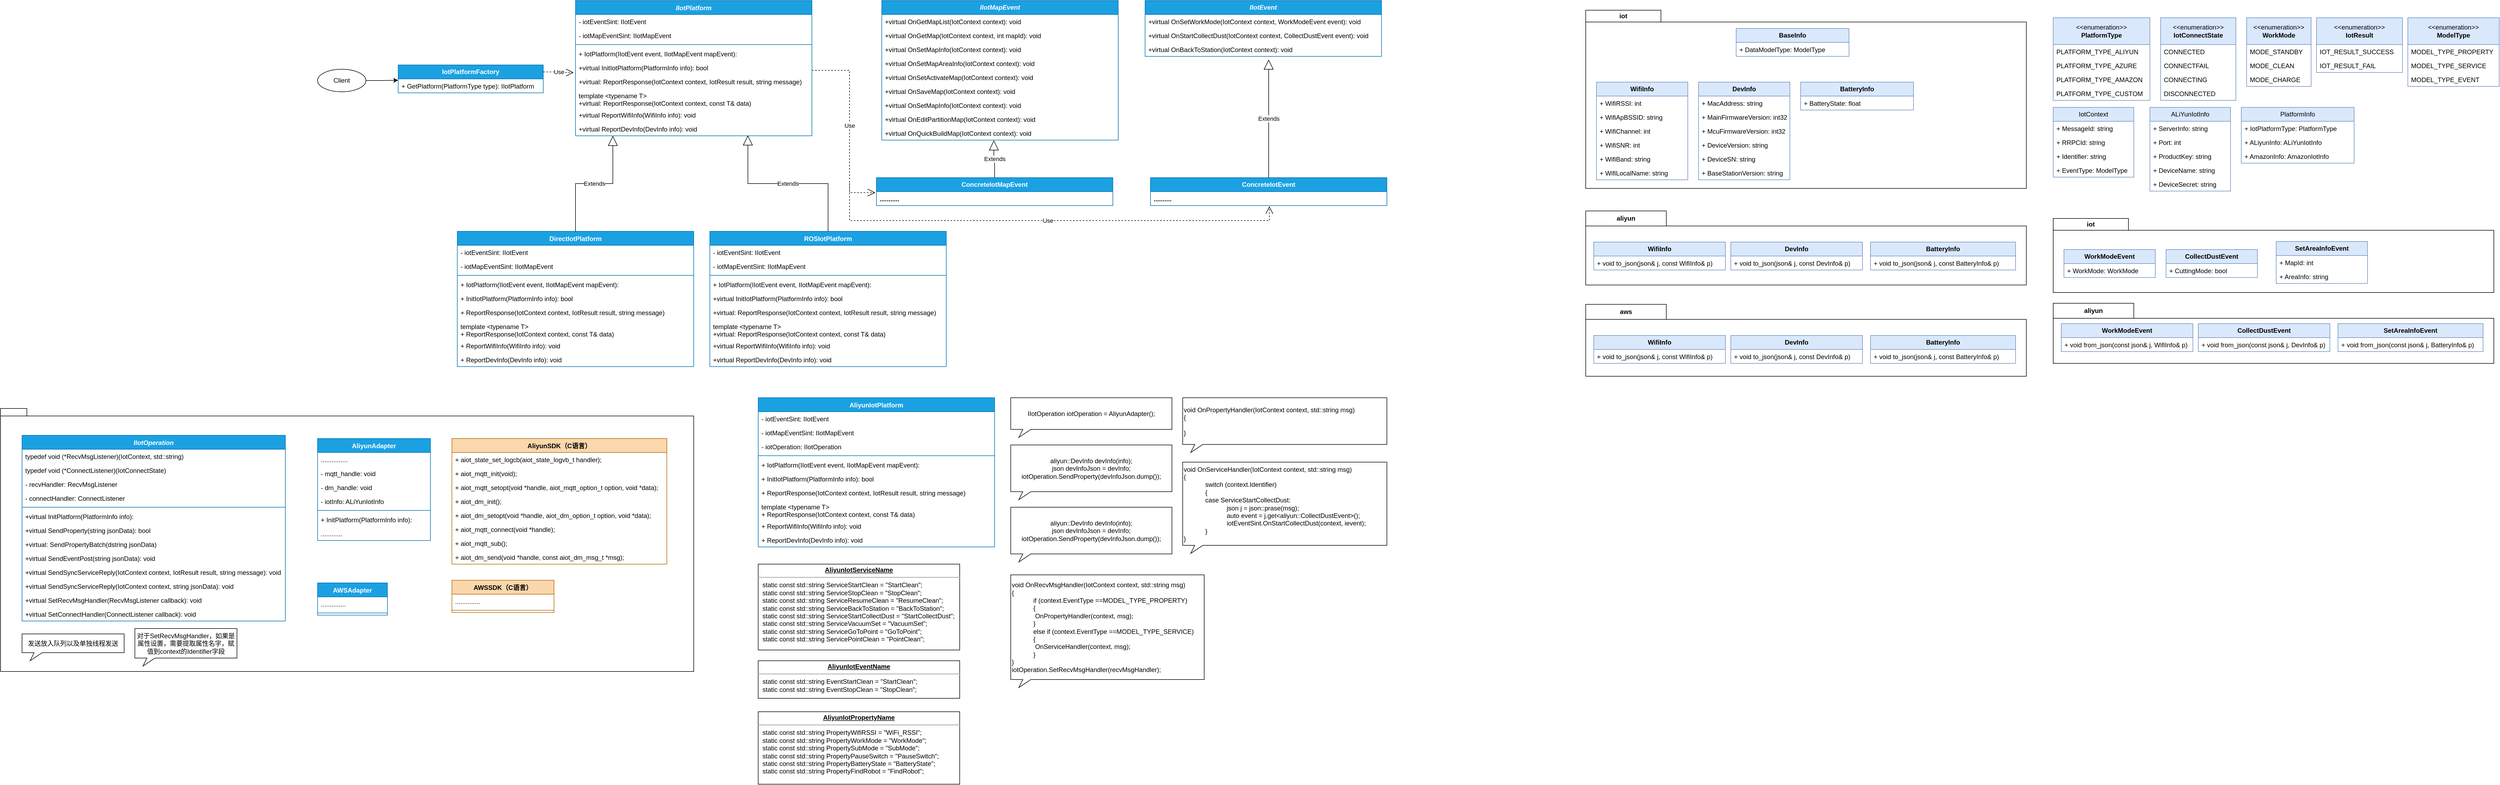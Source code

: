 <mxfile version="21.1.5" type="github">
  <diagram name="Page-1" id="c4acf3e9-155e-7222-9cf6-157b1a14988f">
    <mxGraphModel dx="3401" dy="819" grid="1" gridSize="10" guides="1" tooltips="1" connect="1" arrows="1" fold="1" page="1" pageScale="1" pageWidth="980" pageHeight="1390" background="none" math="0" shadow="0">
      <root>
        <mxCell id="0" />
        <mxCell id="1" parent="0" />
        <mxCell id="I9QbP4iJ-JVChOP0fgTt-303" value="" style="shape=folder;fontStyle=1;spacingTop=10;tabWidth=140;tabHeight=22;tabPosition=left;html=1;whiteSpace=wrap;movable=1;resizable=1;rotatable=1;deletable=1;editable=1;locked=0;connectable=1;" vertex="1" parent="1">
          <mxGeometry x="1950" y="436" width="820" height="138" as="geometry" />
        </mxCell>
        <mxCell id="I9QbP4iJ-JVChOP0fgTt-227" value="" style="shape=folder;fontStyle=1;spacingTop=10;tabWidth=40;tabHeight=14;tabPosition=left;html=1;whiteSpace=wrap;" vertex="1" parent="1">
          <mxGeometry x="-1870" y="790" width="1290" height="490" as="geometry" />
        </mxCell>
        <mxCell id="I9QbP4iJ-JVChOP0fgTt-197" value="" style="shape=folder;fontStyle=1;spacingTop=10;tabWidth=140;tabHeight=22;tabPosition=left;html=1;whiteSpace=wrap;movable=1;resizable=1;rotatable=1;deletable=1;editable=1;locked=0;connectable=1;" vertex="1" parent="1">
          <mxGeometry x="1080" y="48" width="820" height="332" as="geometry" />
        </mxCell>
        <mxCell id="I9QbP4iJ-JVChOP0fgTt-180" value="" style="shape=folder;fontStyle=1;spacingTop=10;tabWidth=150;tabHeight=28;tabPosition=left;html=1;whiteSpace=wrap;movable=1;resizable=1;rotatable=1;deletable=1;editable=1;locked=0;connectable=1;" vertex="1" parent="1">
          <mxGeometry x="1080" y="422" width="820" height="138" as="geometry" />
        </mxCell>
        <mxCell id="I9QbP4iJ-JVChOP0fgTt-6" value="&lt;b&gt;WifiInfo&lt;/b&gt;" style="swimlane;fontStyle=0;childLayout=stackLayout;horizontal=1;startSize=26;fillColor=#dae8fc;horizontalStack=0;resizeParent=1;resizeParentMax=0;resizeLast=0;collapsible=1;marginBottom=0;whiteSpace=wrap;html=1;strokeColor=#6c8ebf;" vertex="1" parent="1">
          <mxGeometry x="1100" y="182" width="170" height="182" as="geometry" />
        </mxCell>
        <mxCell id="I9QbP4iJ-JVChOP0fgTt-7" value="+ WifiRSSI: int" style="text;strokeColor=none;fillColor=none;align=left;verticalAlign=top;spacingLeft=4;spacingRight=4;overflow=hidden;rotatable=0;points=[[0,0.5],[1,0.5]];portConstraint=eastwest;whiteSpace=wrap;html=1;" vertex="1" parent="I9QbP4iJ-JVChOP0fgTt-6">
          <mxGeometry y="26" width="170" height="26" as="geometry" />
        </mxCell>
        <mxCell id="I9QbP4iJ-JVChOP0fgTt-8" value="+ WifiApBSSID: string" style="text;strokeColor=none;fillColor=none;align=left;verticalAlign=top;spacingLeft=4;spacingRight=4;overflow=hidden;rotatable=0;points=[[0,0.5],[1,0.5]];portConstraint=eastwest;whiteSpace=wrap;html=1;" vertex="1" parent="I9QbP4iJ-JVChOP0fgTt-6">
          <mxGeometry y="52" width="170" height="26" as="geometry" />
        </mxCell>
        <mxCell id="I9QbP4iJ-JVChOP0fgTt-9" value="+ WifiChannel: int" style="text;strokeColor=none;fillColor=none;align=left;verticalAlign=top;spacingLeft=4;spacingRight=4;overflow=hidden;rotatable=0;points=[[0,0.5],[1,0.5]];portConstraint=eastwest;whiteSpace=wrap;html=1;" vertex="1" parent="I9QbP4iJ-JVChOP0fgTt-6">
          <mxGeometry y="78" width="170" height="26" as="geometry" />
        </mxCell>
        <mxCell id="I9QbP4iJ-JVChOP0fgTt-19" value="+ WifiSNR: int" style="text;strokeColor=none;fillColor=none;align=left;verticalAlign=top;spacingLeft=4;spacingRight=4;overflow=hidden;rotatable=0;points=[[0,0.5],[1,0.5]];portConstraint=eastwest;whiteSpace=wrap;html=1;" vertex="1" parent="I9QbP4iJ-JVChOP0fgTt-6">
          <mxGeometry y="104" width="170" height="26" as="geometry" />
        </mxCell>
        <mxCell id="I9QbP4iJ-JVChOP0fgTt-10" value="+ WifiBand: string" style="text;strokeColor=none;fillColor=none;align=left;verticalAlign=top;spacingLeft=4;spacingRight=4;overflow=hidden;rotatable=0;points=[[0,0.5],[1,0.5]];portConstraint=eastwest;whiteSpace=wrap;html=1;" vertex="1" parent="I9QbP4iJ-JVChOP0fgTt-6">
          <mxGeometry y="130" width="170" height="26" as="geometry" />
        </mxCell>
        <mxCell id="I9QbP4iJ-JVChOP0fgTt-11" value="+ WifiLocalName: string" style="text;strokeColor=none;fillColor=none;align=left;verticalAlign=top;spacingLeft=4;spacingRight=4;overflow=hidden;rotatable=0;points=[[0,0.5],[1,0.5]];portConstraint=eastwest;whiteSpace=wrap;html=1;" vertex="1" parent="I9QbP4iJ-JVChOP0fgTt-6">
          <mxGeometry y="156" width="170" height="26" as="geometry" />
        </mxCell>
        <mxCell id="I9QbP4iJ-JVChOP0fgTt-12" value="&lt;b&gt;DevInfo&lt;/b&gt;" style="swimlane;fontStyle=0;childLayout=stackLayout;horizontal=1;startSize=26;fillColor=#dae8fc;horizontalStack=0;resizeParent=1;resizeParentMax=0;resizeLast=0;collapsible=1;marginBottom=0;whiteSpace=wrap;html=1;strokeColor=#6c8ebf;" vertex="1" parent="1">
          <mxGeometry x="1290" y="182" width="170" height="182" as="geometry" />
        </mxCell>
        <mxCell id="I9QbP4iJ-JVChOP0fgTt-13" value="+ MacAddress: string" style="text;strokeColor=none;fillColor=none;align=left;verticalAlign=top;spacingLeft=4;spacingRight=4;overflow=hidden;rotatable=0;points=[[0,0.5],[1,0.5]];portConstraint=eastwest;whiteSpace=wrap;html=1;" vertex="1" parent="I9QbP4iJ-JVChOP0fgTt-12">
          <mxGeometry y="26" width="170" height="26" as="geometry" />
        </mxCell>
        <mxCell id="I9QbP4iJ-JVChOP0fgTt-14" value="+ MainFirmwareVersion: int32" style="text;strokeColor=none;fillColor=none;align=left;verticalAlign=top;spacingLeft=4;spacingRight=4;overflow=hidden;rotatable=0;points=[[0,0.5],[1,0.5]];portConstraint=eastwest;whiteSpace=wrap;html=1;" vertex="1" parent="I9QbP4iJ-JVChOP0fgTt-12">
          <mxGeometry y="52" width="170" height="26" as="geometry" />
        </mxCell>
        <mxCell id="I9QbP4iJ-JVChOP0fgTt-15" value="+ McuFirmwareVersion: int32" style="text;strokeColor=none;fillColor=none;align=left;verticalAlign=top;spacingLeft=4;spacingRight=4;overflow=hidden;rotatable=0;points=[[0,0.5],[1,0.5]];portConstraint=eastwest;whiteSpace=wrap;html=1;" vertex="1" parent="I9QbP4iJ-JVChOP0fgTt-12">
          <mxGeometry y="78" width="170" height="26" as="geometry" />
        </mxCell>
        <mxCell id="I9QbP4iJ-JVChOP0fgTt-16" value="+ DeviceVersion: string" style="text;strokeColor=none;fillColor=none;align=left;verticalAlign=top;spacingLeft=4;spacingRight=4;overflow=hidden;rotatable=0;points=[[0,0.5],[1,0.5]];portConstraint=eastwest;whiteSpace=wrap;html=1;" vertex="1" parent="I9QbP4iJ-JVChOP0fgTt-12">
          <mxGeometry y="104" width="170" height="26" as="geometry" />
        </mxCell>
        <mxCell id="I9QbP4iJ-JVChOP0fgTt-17" value="+ DeviceSN: string" style="text;strokeColor=none;fillColor=none;align=left;verticalAlign=top;spacingLeft=4;spacingRight=4;overflow=hidden;rotatable=0;points=[[0,0.5],[1,0.5]];portConstraint=eastwest;whiteSpace=wrap;html=1;" vertex="1" parent="I9QbP4iJ-JVChOP0fgTt-12">
          <mxGeometry y="130" width="170" height="26" as="geometry" />
        </mxCell>
        <mxCell id="I9QbP4iJ-JVChOP0fgTt-18" value="+ BaseStationVersion: string" style="text;strokeColor=none;fillColor=none;align=left;verticalAlign=top;spacingLeft=4;spacingRight=4;overflow=hidden;rotatable=0;points=[[0,0.5],[1,0.5]];portConstraint=eastwest;whiteSpace=wrap;html=1;" vertex="1" parent="I9QbP4iJ-JVChOP0fgTt-12">
          <mxGeometry y="156" width="170" height="26" as="geometry" />
        </mxCell>
        <mxCell id="I9QbP4iJ-JVChOP0fgTt-24" value="&lt;b&gt;&lt;i&gt;IIotEvent&lt;/i&gt;&lt;/b&gt;" style="swimlane;fontStyle=0;childLayout=stackLayout;horizontal=1;startSize=26;fillColor=#1ba1e2;horizontalStack=0;resizeParent=1;resizeParentMax=0;resizeLast=0;collapsible=1;marginBottom=0;whiteSpace=wrap;html=1;fontColor=#ffffff;strokeColor=#006EAF;" vertex="1" parent="1">
          <mxGeometry x="260" y="30" width="440" height="104" as="geometry" />
        </mxCell>
        <mxCell id="I9QbP4iJ-JVChOP0fgTt-25" value="+virtual&amp;nbsp;OnSetWorkMode(IotContext context, WorkModeEvent event): void" style="text;strokeColor=none;fillColor=none;align=left;verticalAlign=top;spacingLeft=4;spacingRight=4;overflow=hidden;rotatable=0;points=[[0,0.5],[1,0.5]];portConstraint=eastwest;whiteSpace=wrap;html=1;" vertex="1" parent="I9QbP4iJ-JVChOP0fgTt-24">
          <mxGeometry y="26" width="440" height="26" as="geometry" />
        </mxCell>
        <mxCell id="I9QbP4iJ-JVChOP0fgTt-26" value="+virtual&amp;nbsp;OnStartCollectDust(IotContext context, CollectDustEvent event): void" style="text;strokeColor=none;fillColor=none;align=left;verticalAlign=top;spacingLeft=4;spacingRight=4;overflow=hidden;rotatable=0;points=[[0,0.5],[1,0.5]];portConstraint=eastwest;whiteSpace=wrap;html=1;" vertex="1" parent="I9QbP4iJ-JVChOP0fgTt-24">
          <mxGeometry y="52" width="440" height="26" as="geometry" />
        </mxCell>
        <mxCell id="I9QbP4iJ-JVChOP0fgTt-27" value="+virtual&amp;nbsp;OnBackToStation(IotContext context): void" style="text;strokeColor=none;fillColor=none;align=left;verticalAlign=top;spacingLeft=4;spacingRight=4;overflow=hidden;rotatable=0;points=[[0,0.5],[1,0.5]];portConstraint=eastwest;whiteSpace=wrap;html=1;" vertex="1" parent="I9QbP4iJ-JVChOP0fgTt-24">
          <mxGeometry y="78" width="440" height="26" as="geometry" />
        </mxCell>
        <mxCell id="I9QbP4iJ-JVChOP0fgTt-35" value="&amp;lt;&amp;lt;enumeration&amp;gt;&amp;gt;&lt;br&gt;&lt;b&gt;WorkMode&lt;/b&gt;" style="swimlane;fontStyle=0;childLayout=stackLayout;horizontal=1;startSize=50;fillColor=#dae8fc;horizontalStack=0;resizeParent=1;resizeParentMax=0;resizeLast=0;collapsible=1;marginBottom=0;whiteSpace=wrap;html=1;strokeColor=#6c8ebf;" vertex="1" parent="1">
          <mxGeometry x="2310" y="62" width="120" height="128" as="geometry" />
        </mxCell>
        <mxCell id="I9QbP4iJ-JVChOP0fgTt-36" value="MODE_STANDBY" style="text;strokeColor=none;fillColor=none;align=left;verticalAlign=top;spacingLeft=4;spacingRight=4;overflow=hidden;rotatable=0;points=[[0,0.5],[1,0.5]];portConstraint=eastwest;whiteSpace=wrap;html=1;" vertex="1" parent="I9QbP4iJ-JVChOP0fgTt-35">
          <mxGeometry y="50" width="120" height="26" as="geometry" />
        </mxCell>
        <mxCell id="I9QbP4iJ-JVChOP0fgTt-37" value="MODE_CLEAN" style="text;strokeColor=none;fillColor=none;align=left;verticalAlign=top;spacingLeft=4;spacingRight=4;overflow=hidden;rotatable=0;points=[[0,0.5],[1,0.5]];portConstraint=eastwest;whiteSpace=wrap;html=1;" vertex="1" parent="I9QbP4iJ-JVChOP0fgTt-35">
          <mxGeometry y="76" width="120" height="26" as="geometry" />
        </mxCell>
        <mxCell id="I9QbP4iJ-JVChOP0fgTt-38" value="MODE_CHARGE" style="text;strokeColor=none;fillColor=none;align=left;verticalAlign=top;spacingLeft=4;spacingRight=4;overflow=hidden;rotatable=0;points=[[0,0.5],[1,0.5]];portConstraint=eastwest;whiteSpace=wrap;html=1;" vertex="1" parent="I9QbP4iJ-JVChOP0fgTt-35">
          <mxGeometry y="102" width="120" height="26" as="geometry" />
        </mxCell>
        <mxCell id="I9QbP4iJ-JVChOP0fgTt-40" value="IotContext" style="swimlane;fontStyle=0;childLayout=stackLayout;horizontal=1;startSize=26;fillColor=#dae8fc;horizontalStack=0;resizeParent=1;resizeParentMax=0;resizeLast=0;collapsible=1;marginBottom=0;whiteSpace=wrap;html=1;strokeColor=#6c8ebf;" vertex="1" parent="1">
          <mxGeometry x="1950" y="229" width="150" height="130" as="geometry" />
        </mxCell>
        <mxCell id="I9QbP4iJ-JVChOP0fgTt-41" value="+ MessageId: string" style="text;strokeColor=none;fillColor=none;align=left;verticalAlign=top;spacingLeft=4;spacingRight=4;overflow=hidden;rotatable=0;points=[[0,0.5],[1,0.5]];portConstraint=eastwest;whiteSpace=wrap;html=1;" vertex="1" parent="I9QbP4iJ-JVChOP0fgTt-40">
          <mxGeometry y="26" width="150" height="26" as="geometry" />
        </mxCell>
        <mxCell id="I9QbP4iJ-JVChOP0fgTt-278" value="+ RRPCId: string" style="text;strokeColor=none;fillColor=none;align=left;verticalAlign=top;spacingLeft=4;spacingRight=4;overflow=hidden;rotatable=0;points=[[0,0.5],[1,0.5]];portConstraint=eastwest;whiteSpace=wrap;html=1;" vertex="1" parent="I9QbP4iJ-JVChOP0fgTt-40">
          <mxGeometry y="52" width="150" height="26" as="geometry" />
        </mxCell>
        <mxCell id="I9QbP4iJ-JVChOP0fgTt-42" value="+ Identifier: string" style="text;strokeColor=none;fillColor=none;align=left;verticalAlign=top;spacingLeft=4;spacingRight=4;overflow=hidden;rotatable=0;points=[[0,0.5],[1,0.5]];portConstraint=eastwest;whiteSpace=wrap;html=1;" vertex="1" parent="I9QbP4iJ-JVChOP0fgTt-40">
          <mxGeometry y="78" width="150" height="26" as="geometry" />
        </mxCell>
        <mxCell id="I9QbP4iJ-JVChOP0fgTt-43" value="+ EventType: ModelType" style="text;strokeColor=none;fillColor=none;align=left;verticalAlign=top;spacingLeft=4;spacingRight=4;overflow=hidden;rotatable=0;points=[[0,0.5],[1,0.5]];portConstraint=eastwest;whiteSpace=wrap;html=1;" vertex="1" parent="I9QbP4iJ-JVChOP0fgTt-40">
          <mxGeometry y="104" width="150" height="26" as="geometry" />
        </mxCell>
        <mxCell id="I9QbP4iJ-JVChOP0fgTt-47" value="&amp;lt;&amp;lt;enumeration&amp;gt;&amp;gt;&lt;br&gt;&lt;b&gt;ModelType&lt;/b&gt;" style="swimlane;fontStyle=0;childLayout=stackLayout;horizontal=1;startSize=50;fillColor=#dae8fc;horizontalStack=0;resizeParent=1;resizeParentMax=0;resizeLast=0;collapsible=1;marginBottom=0;whiteSpace=wrap;html=1;strokeColor=#6c8ebf;" vertex="1" parent="1">
          <mxGeometry x="2610" y="62" width="170" height="128" as="geometry" />
        </mxCell>
        <mxCell id="I9QbP4iJ-JVChOP0fgTt-48" value="MODEL_TYPE_PROPERTY" style="text;strokeColor=none;fillColor=none;align=left;verticalAlign=top;spacingLeft=4;spacingRight=4;overflow=hidden;rotatable=0;points=[[0,0.5],[1,0.5]];portConstraint=eastwest;whiteSpace=wrap;html=1;" vertex="1" parent="I9QbP4iJ-JVChOP0fgTt-47">
          <mxGeometry y="50" width="170" height="26" as="geometry" />
        </mxCell>
        <mxCell id="I9QbP4iJ-JVChOP0fgTt-50" value="MODEL_TYPE_SERVICE" style="text;strokeColor=none;fillColor=none;align=left;verticalAlign=top;spacingLeft=4;spacingRight=4;overflow=hidden;rotatable=0;points=[[0,0.5],[1,0.5]];portConstraint=eastwest;whiteSpace=wrap;html=1;" vertex="1" parent="I9QbP4iJ-JVChOP0fgTt-47">
          <mxGeometry y="76" width="170" height="26" as="geometry" />
        </mxCell>
        <mxCell id="I9QbP4iJ-JVChOP0fgTt-169" value="MODEL_TYPE_EVENT" style="text;strokeColor=none;fillColor=none;align=left;verticalAlign=top;spacingLeft=4;spacingRight=4;overflow=hidden;rotatable=0;points=[[0,0.5],[1,0.5]];portConstraint=eastwest;whiteSpace=wrap;html=1;" vertex="1" parent="I9QbP4iJ-JVChOP0fgTt-47">
          <mxGeometry y="102" width="170" height="26" as="geometry" />
        </mxCell>
        <mxCell id="I9QbP4iJ-JVChOP0fgTt-51" value="&lt;i style=&quot;&quot;&gt;IIotPlatform&lt;/i&gt;" style="swimlane;fontStyle=1;align=center;verticalAlign=top;childLayout=stackLayout;horizontal=1;startSize=26;horizontalStack=0;resizeParent=1;resizeParentMax=0;resizeLast=0;collapsible=1;marginBottom=0;whiteSpace=wrap;html=1;fillColor=#1ba1e2;fontColor=#ffffff;strokeColor=#006EAF;" vertex="1" parent="1">
          <mxGeometry x="-800" y="30" width="440" height="252" as="geometry" />
        </mxCell>
        <mxCell id="I9QbP4iJ-JVChOP0fgTt-52" value="- iotEventSint: IIotEvent" style="text;strokeColor=none;fillColor=none;align=left;verticalAlign=top;spacingLeft=4;spacingRight=4;overflow=hidden;rotatable=0;points=[[0,0.5],[1,0.5]];portConstraint=eastwest;whiteSpace=wrap;html=1;" vertex="1" parent="I9QbP4iJ-JVChOP0fgTt-51">
          <mxGeometry y="26" width="440" height="26" as="geometry" />
        </mxCell>
        <mxCell id="I9QbP4iJ-JVChOP0fgTt-100" value="- iotMapEventSint: IIotMapEvent" style="text;strokeColor=none;fillColor=none;align=left;verticalAlign=top;spacingLeft=4;spacingRight=4;overflow=hidden;rotatable=0;points=[[0,0.5],[1,0.5]];portConstraint=eastwest;whiteSpace=wrap;html=1;" vertex="1" parent="I9QbP4iJ-JVChOP0fgTt-51">
          <mxGeometry y="52" width="440" height="26" as="geometry" />
        </mxCell>
        <mxCell id="I9QbP4iJ-JVChOP0fgTt-53" value="" style="line;strokeWidth=1;fillColor=none;align=left;verticalAlign=middle;spacingTop=-1;spacingLeft=3;spacingRight=3;rotatable=0;labelPosition=right;points=[];portConstraint=eastwest;strokeColor=inherit;" vertex="1" parent="I9QbP4iJ-JVChOP0fgTt-51">
          <mxGeometry y="78" width="440" height="8" as="geometry" />
        </mxCell>
        <mxCell id="I9QbP4iJ-JVChOP0fgTt-54" value="+ IotPlatform(IIotEvent event, IIotMapEvent mapEvent):&amp;nbsp;" style="text;strokeColor=none;fillColor=none;align=left;verticalAlign=top;spacingLeft=4;spacingRight=4;overflow=hidden;rotatable=0;points=[[0,0.5],[1,0.5]];portConstraint=eastwest;whiteSpace=wrap;html=1;" vertex="1" parent="I9QbP4iJ-JVChOP0fgTt-51">
          <mxGeometry y="86" width="440" height="26" as="geometry" />
        </mxCell>
        <mxCell id="I9QbP4iJ-JVChOP0fgTt-63" value="+virtual&amp;nbsp;InitIotPlatform(PlatformInfo info): bool" style="text;strokeColor=none;fillColor=none;align=left;verticalAlign=top;spacingLeft=4;spacingRight=4;overflow=hidden;rotatable=0;points=[[0,0.5],[1,0.5]];portConstraint=eastwest;whiteSpace=wrap;html=1;" vertex="1" parent="I9QbP4iJ-JVChOP0fgTt-51">
          <mxGeometry y="112" width="440" height="26" as="geometry" />
        </mxCell>
        <mxCell id="I9QbP4iJ-JVChOP0fgTt-88" value="+virtual: ReportResponse(IotContext context, IotResult result, string message)" style="text;strokeColor=none;fillColor=none;align=left;verticalAlign=top;spacingLeft=4;spacingRight=4;overflow=hidden;rotatable=0;points=[[0,0.5],[1,0.5]];portConstraint=eastwest;whiteSpace=wrap;html=1;" vertex="1" parent="I9QbP4iJ-JVChOP0fgTt-51">
          <mxGeometry y="138" width="440" height="26" as="geometry" />
        </mxCell>
        <mxCell id="I9QbP4iJ-JVChOP0fgTt-101" value="template &amp;lt;typename T&amp;gt;&lt;br&gt;+virtual: ReportResponse(IotContext context, const T&amp;amp; data)" style="text;strokeColor=none;fillColor=none;align=left;verticalAlign=top;spacingLeft=4;spacingRight=4;overflow=hidden;rotatable=0;points=[[0,0.5],[1,0.5]];portConstraint=eastwest;whiteSpace=wrap;html=1;" vertex="1" parent="I9QbP4iJ-JVChOP0fgTt-51">
          <mxGeometry y="164" width="440" height="36" as="geometry" />
        </mxCell>
        <mxCell id="I9QbP4iJ-JVChOP0fgTt-56" value="+virtual ReportWifiInfo(WifiInfo info): void" style="text;strokeColor=none;fillColor=none;align=left;verticalAlign=top;spacingLeft=4;spacingRight=4;overflow=hidden;rotatable=0;points=[[0,0.5],[1,0.5]];portConstraint=eastwest;whiteSpace=wrap;html=1;" vertex="1" parent="I9QbP4iJ-JVChOP0fgTt-51">
          <mxGeometry y="200" width="440" height="26" as="geometry" />
        </mxCell>
        <mxCell id="I9QbP4iJ-JVChOP0fgTt-57" value="+virtual ReportDevInfo(DevInfo info): void" style="text;strokeColor=none;fillColor=none;align=left;verticalAlign=top;spacingLeft=4;spacingRight=4;overflow=hidden;rotatable=0;points=[[0,0.5],[1,0.5]];portConstraint=eastwest;whiteSpace=wrap;html=1;" vertex="1" parent="I9QbP4iJ-JVChOP0fgTt-51">
          <mxGeometry y="226" width="440" height="26" as="geometry" />
        </mxCell>
        <mxCell id="I9QbP4iJ-JVChOP0fgTt-58" value="&amp;lt;&amp;lt;enumeration&amp;gt;&amp;gt;&lt;br&gt;&lt;b&gt;PlatformType&lt;/b&gt;" style="swimlane;fontStyle=0;childLayout=stackLayout;horizontal=1;startSize=50;fillColor=#dae8fc;horizontalStack=0;resizeParent=1;resizeParentMax=0;resizeLast=0;collapsible=1;marginBottom=0;whiteSpace=wrap;html=1;strokeColor=#6c8ebf;" vertex="1" parent="1">
          <mxGeometry x="1950" y="62" width="180" height="154" as="geometry" />
        </mxCell>
        <mxCell id="I9QbP4iJ-JVChOP0fgTt-59" value="PLATFORM_TYPE_ALIYUN" style="text;strokeColor=none;fillColor=none;align=left;verticalAlign=top;spacingLeft=4;spacingRight=4;overflow=hidden;rotatable=0;points=[[0,0.5],[1,0.5]];portConstraint=eastwest;whiteSpace=wrap;html=1;" vertex="1" parent="I9QbP4iJ-JVChOP0fgTt-58">
          <mxGeometry y="50" width="180" height="26" as="geometry" />
        </mxCell>
        <mxCell id="I9QbP4iJ-JVChOP0fgTt-60" value="PLATFORM_TYPE_AZURE" style="text;strokeColor=none;fillColor=none;align=left;verticalAlign=top;spacingLeft=4;spacingRight=4;overflow=hidden;rotatable=0;points=[[0,0.5],[1,0.5]];portConstraint=eastwest;whiteSpace=wrap;html=1;" vertex="1" parent="I9QbP4iJ-JVChOP0fgTt-58">
          <mxGeometry y="76" width="180" height="26" as="geometry" />
        </mxCell>
        <mxCell id="I9QbP4iJ-JVChOP0fgTt-61" value="PLATFORM_TYPE_AMAZON" style="text;strokeColor=none;fillColor=none;align=left;verticalAlign=top;spacingLeft=4;spacingRight=4;overflow=hidden;rotatable=0;points=[[0,0.5],[1,0.5]];portConstraint=eastwest;whiteSpace=wrap;html=1;" vertex="1" parent="I9QbP4iJ-JVChOP0fgTt-58">
          <mxGeometry y="102" width="180" height="26" as="geometry" />
        </mxCell>
        <mxCell id="I9QbP4iJ-JVChOP0fgTt-62" value="PLATFORM_TYPE_CUSTOM" style="text;strokeColor=none;fillColor=none;align=left;verticalAlign=top;spacingLeft=4;spacingRight=4;overflow=hidden;rotatable=0;points=[[0,0.5],[1,0.5]];portConstraint=eastwest;whiteSpace=wrap;html=1;" vertex="1" parent="I9QbP4iJ-JVChOP0fgTt-58">
          <mxGeometry y="128" width="180" height="26" as="geometry" />
        </mxCell>
        <mxCell id="I9QbP4iJ-JVChOP0fgTt-64" value="PlatformInfo" style="swimlane;fontStyle=0;childLayout=stackLayout;horizontal=1;startSize=26;fillColor=#dae8fc;horizontalStack=0;resizeParent=1;resizeParentMax=0;resizeLast=0;collapsible=1;marginBottom=0;whiteSpace=wrap;html=1;strokeColor=#6c8ebf;" vertex="1" parent="1">
          <mxGeometry x="2300" y="229" width="210" height="104" as="geometry" />
        </mxCell>
        <mxCell id="I9QbP4iJ-JVChOP0fgTt-65" value="+ IotPlatformType: PlatformType" style="text;strokeColor=none;fillColor=none;align=left;verticalAlign=top;spacingLeft=4;spacingRight=4;overflow=hidden;rotatable=0;points=[[0,0.5],[1,0.5]];portConstraint=eastwest;whiteSpace=wrap;html=1;" vertex="1" parent="I9QbP4iJ-JVChOP0fgTt-64">
          <mxGeometry y="26" width="210" height="26" as="geometry" />
        </mxCell>
        <mxCell id="I9QbP4iJ-JVChOP0fgTt-66" value="+ ALiyunInfo: ALiYunIotInfo" style="text;strokeColor=none;fillColor=none;align=left;verticalAlign=top;spacingLeft=4;spacingRight=4;overflow=hidden;rotatable=0;points=[[0,0.5],[1,0.5]];portConstraint=eastwest;whiteSpace=wrap;html=1;" vertex="1" parent="I9QbP4iJ-JVChOP0fgTt-64">
          <mxGeometry y="52" width="210" height="26" as="geometry" />
        </mxCell>
        <mxCell id="I9QbP4iJ-JVChOP0fgTt-67" value="+ AmazonInfo: AmazonIotInfo&amp;nbsp;" style="text;strokeColor=none;fillColor=none;align=left;verticalAlign=top;spacingLeft=4;spacingRight=4;overflow=hidden;rotatable=0;points=[[0,0.5],[1,0.5]];portConstraint=eastwest;whiteSpace=wrap;html=1;" vertex="1" parent="I9QbP4iJ-JVChOP0fgTt-64">
          <mxGeometry y="78" width="210" height="26" as="geometry" />
        </mxCell>
        <mxCell id="I9QbP4iJ-JVChOP0fgTt-68" value="ALiYunIotInfo" style="swimlane;fontStyle=0;childLayout=stackLayout;horizontal=1;startSize=26;fillColor=#dae8fc;horizontalStack=0;resizeParent=1;resizeParentMax=0;resizeLast=0;collapsible=1;marginBottom=0;whiteSpace=wrap;html=1;strokeColor=#6c8ebf;" vertex="1" parent="1">
          <mxGeometry x="2130" y="229" width="150" height="156" as="geometry" />
        </mxCell>
        <mxCell id="I9QbP4iJ-JVChOP0fgTt-69" value="+ ServerInfo: string" style="text;strokeColor=none;fillColor=none;align=left;verticalAlign=top;spacingLeft=4;spacingRight=4;overflow=hidden;rotatable=0;points=[[0,0.5],[1,0.5]];portConstraint=eastwest;whiteSpace=wrap;html=1;" vertex="1" parent="I9QbP4iJ-JVChOP0fgTt-68">
          <mxGeometry y="26" width="150" height="26" as="geometry" />
        </mxCell>
        <mxCell id="I9QbP4iJ-JVChOP0fgTt-72" value="+ Port: int" style="text;strokeColor=none;fillColor=none;align=left;verticalAlign=top;spacingLeft=4;spacingRight=4;overflow=hidden;rotatable=0;points=[[0,0.5],[1,0.5]];portConstraint=eastwest;whiteSpace=wrap;html=1;" vertex="1" parent="I9QbP4iJ-JVChOP0fgTt-68">
          <mxGeometry y="52" width="150" height="26" as="geometry" />
        </mxCell>
        <mxCell id="I9QbP4iJ-JVChOP0fgTt-70" value="+ ProductKey: string" style="text;strokeColor=none;fillColor=none;align=left;verticalAlign=top;spacingLeft=4;spacingRight=4;overflow=hidden;rotatable=0;points=[[0,0.5],[1,0.5]];portConstraint=eastwest;whiteSpace=wrap;html=1;" vertex="1" parent="I9QbP4iJ-JVChOP0fgTt-68">
          <mxGeometry y="78" width="150" height="26" as="geometry" />
        </mxCell>
        <mxCell id="I9QbP4iJ-JVChOP0fgTt-71" value="+ DeviceName: string" style="text;strokeColor=none;fillColor=none;align=left;verticalAlign=top;spacingLeft=4;spacingRight=4;overflow=hidden;rotatable=0;points=[[0,0.5],[1,0.5]];portConstraint=eastwest;whiteSpace=wrap;html=1;" vertex="1" parent="I9QbP4iJ-JVChOP0fgTt-68">
          <mxGeometry y="104" width="150" height="26" as="geometry" />
        </mxCell>
        <mxCell id="I9QbP4iJ-JVChOP0fgTt-73" value="+ DeviceSecret: string" style="text;strokeColor=none;fillColor=none;align=left;verticalAlign=top;spacingLeft=4;spacingRight=4;overflow=hidden;rotatable=0;points=[[0,0.5],[1,0.5]];portConstraint=eastwest;whiteSpace=wrap;html=1;" vertex="1" parent="I9QbP4iJ-JVChOP0fgTt-68">
          <mxGeometry y="130" width="150" height="26" as="geometry" />
        </mxCell>
        <mxCell id="I9QbP4iJ-JVChOP0fgTt-74" value="&lt;b&gt;WorkModeEvent&lt;/b&gt;" style="swimlane;fontStyle=0;childLayout=stackLayout;horizontal=1;startSize=26;fillColor=#dae8fc;horizontalStack=0;resizeParent=1;resizeParentMax=0;resizeLast=0;collapsible=1;marginBottom=0;whiteSpace=wrap;html=1;strokeColor=#6c8ebf;" vertex="1" parent="1">
          <mxGeometry x="1970" y="494" width="170" height="52" as="geometry" />
        </mxCell>
        <mxCell id="I9QbP4iJ-JVChOP0fgTt-75" value="+ WorkMode: WorkMode" style="text;strokeColor=none;fillColor=none;align=left;verticalAlign=top;spacingLeft=4;spacingRight=4;overflow=hidden;rotatable=0;points=[[0,0.5],[1,0.5]];portConstraint=eastwest;whiteSpace=wrap;html=1;" vertex="1" parent="I9QbP4iJ-JVChOP0fgTt-74">
          <mxGeometry y="26" width="170" height="26" as="geometry" />
        </mxCell>
        <mxCell id="I9QbP4iJ-JVChOP0fgTt-78" value="&amp;lt;&amp;lt;enumeration&amp;gt;&amp;gt;&lt;br&gt;&lt;b&gt;IotResult&lt;/b&gt;" style="swimlane;fontStyle=0;childLayout=stackLayout;horizontal=1;startSize=50;fillColor=#dae8fc;horizontalStack=0;resizeParent=1;resizeParentMax=0;resizeLast=0;collapsible=1;marginBottom=0;whiteSpace=wrap;html=1;strokeColor=#6c8ebf;" vertex="1" parent="1">
          <mxGeometry x="2440" y="62" width="160" height="102" as="geometry" />
        </mxCell>
        <mxCell id="I9QbP4iJ-JVChOP0fgTt-79" value="IOT_RESULT_SUCCESS" style="text;strokeColor=none;fillColor=none;align=left;verticalAlign=top;spacingLeft=4;spacingRight=4;overflow=hidden;rotatable=0;points=[[0,0.5],[1,0.5]];portConstraint=eastwest;whiteSpace=wrap;html=1;" vertex="1" parent="I9QbP4iJ-JVChOP0fgTt-78">
          <mxGeometry y="50" width="160" height="26" as="geometry" />
        </mxCell>
        <mxCell id="I9QbP4iJ-JVChOP0fgTt-80" value="IOT_RESULT_FAIL" style="text;strokeColor=none;fillColor=none;align=left;verticalAlign=top;spacingLeft=4;spacingRight=4;overflow=hidden;rotatable=0;points=[[0,0.5],[1,0.5]];portConstraint=eastwest;whiteSpace=wrap;html=1;" vertex="1" parent="I9QbP4iJ-JVChOP0fgTt-78">
          <mxGeometry y="76" width="160" height="26" as="geometry" />
        </mxCell>
        <mxCell id="I9QbP4iJ-JVChOP0fgTt-82" value="&lt;b&gt;CollectDustEvent&lt;/b&gt;" style="swimlane;fontStyle=0;childLayout=stackLayout;horizontal=1;startSize=26;fillColor=#dae8fc;horizontalStack=0;resizeParent=1;resizeParentMax=0;resizeLast=0;collapsible=1;marginBottom=0;whiteSpace=wrap;html=1;strokeColor=#6c8ebf;" vertex="1" parent="1">
          <mxGeometry x="2160" y="494" width="170" height="52" as="geometry" />
        </mxCell>
        <mxCell id="I9QbP4iJ-JVChOP0fgTt-83" value="+ CuttingMode: bool" style="text;strokeColor=none;fillColor=none;align=left;verticalAlign=top;spacingLeft=4;spacingRight=4;overflow=hidden;rotatable=0;points=[[0,0.5],[1,0.5]];portConstraint=eastwest;whiteSpace=wrap;html=1;" vertex="1" parent="I9QbP4iJ-JVChOP0fgTt-82">
          <mxGeometry y="26" width="170" height="26" as="geometry" />
        </mxCell>
        <mxCell id="I9QbP4iJ-JVChOP0fgTt-84" value="&lt;b&gt;BatteryInfo&lt;/b&gt;" style="swimlane;fontStyle=0;childLayout=stackLayout;horizontal=1;startSize=26;fillColor=#dae8fc;horizontalStack=0;resizeParent=1;resizeParentMax=0;resizeLast=0;collapsible=1;marginBottom=0;whiteSpace=wrap;html=1;strokeColor=#6c8ebf;" vertex="1" parent="1">
          <mxGeometry x="1480" y="182" width="210" height="52" as="geometry" />
        </mxCell>
        <mxCell id="I9QbP4iJ-JVChOP0fgTt-85" value="+ BatteryState: float" style="text;strokeColor=none;fillColor=none;align=left;verticalAlign=top;spacingLeft=4;spacingRight=4;overflow=hidden;rotatable=0;points=[[0,0.5],[1,0.5]];portConstraint=eastwest;whiteSpace=wrap;html=1;" vertex="1" parent="I9QbP4iJ-JVChOP0fgTt-84">
          <mxGeometry y="26" width="210" height="26" as="geometry" />
        </mxCell>
        <mxCell id="I9QbP4iJ-JVChOP0fgTt-89" value="&lt;b&gt;&lt;i&gt;IIotMapEvent&lt;/i&gt;&lt;/b&gt;" style="swimlane;fontStyle=0;childLayout=stackLayout;horizontal=1;startSize=26;fillColor=#1ba1e2;horizontalStack=0;resizeParent=1;resizeParentMax=0;resizeLast=0;collapsible=1;marginBottom=0;whiteSpace=wrap;html=1;fontColor=#ffffff;strokeColor=#006EAF;" vertex="1" parent="1">
          <mxGeometry x="-230" y="30" width="440" height="260" as="geometry" />
        </mxCell>
        <mxCell id="I9QbP4iJ-JVChOP0fgTt-90" value="+virtual&amp;nbsp;OnGetMapList(IotContext context): void" style="text;strokeColor=none;fillColor=none;align=left;verticalAlign=top;spacingLeft=4;spacingRight=4;overflow=hidden;rotatable=0;points=[[0,0.5],[1,0.5]];portConstraint=eastwest;whiteSpace=wrap;html=1;" vertex="1" parent="I9QbP4iJ-JVChOP0fgTt-89">
          <mxGeometry y="26" width="440" height="26" as="geometry" />
        </mxCell>
        <mxCell id="I9QbP4iJ-JVChOP0fgTt-91" value="+virtual&amp;nbsp;OnGetMap(IotContext context, int mapId): void" style="text;strokeColor=none;fillColor=none;align=left;verticalAlign=top;spacingLeft=4;spacingRight=4;overflow=hidden;rotatable=0;points=[[0,0.5],[1,0.5]];portConstraint=eastwest;whiteSpace=wrap;html=1;" vertex="1" parent="I9QbP4iJ-JVChOP0fgTt-89">
          <mxGeometry y="52" width="440" height="26" as="geometry" />
        </mxCell>
        <mxCell id="I9QbP4iJ-JVChOP0fgTt-92" value="+virtual&amp;nbsp;OnSetMapInfo(IotContext context): void" style="text;strokeColor=none;fillColor=none;align=left;verticalAlign=top;spacingLeft=4;spacingRight=4;overflow=hidden;rotatable=0;points=[[0,0.5],[1,0.5]];portConstraint=eastwest;whiteSpace=wrap;html=1;" vertex="1" parent="I9QbP4iJ-JVChOP0fgTt-89">
          <mxGeometry y="78" width="440" height="26" as="geometry" />
        </mxCell>
        <mxCell id="I9QbP4iJ-JVChOP0fgTt-94" value="+virtual&amp;nbsp;OnSetMapAreaInfo(IotContext context): void" style="text;strokeColor=none;fillColor=none;align=left;verticalAlign=top;spacingLeft=4;spacingRight=4;overflow=hidden;rotatable=0;points=[[0,0.5],[1,0.5]];portConstraint=eastwest;whiteSpace=wrap;html=1;" vertex="1" parent="I9QbP4iJ-JVChOP0fgTt-89">
          <mxGeometry y="104" width="440" height="26" as="geometry" />
        </mxCell>
        <mxCell id="I9QbP4iJ-JVChOP0fgTt-95" value="+virtual&amp;nbsp;OnSetActivateMap(IotContext context): void" style="text;strokeColor=none;fillColor=none;align=left;verticalAlign=top;spacingLeft=4;spacingRight=4;overflow=hidden;rotatable=0;points=[[0,0.5],[1,0.5]];portConstraint=eastwest;whiteSpace=wrap;html=1;" vertex="1" parent="I9QbP4iJ-JVChOP0fgTt-89">
          <mxGeometry y="130" width="440" height="26" as="geometry" />
        </mxCell>
        <mxCell id="I9QbP4iJ-JVChOP0fgTt-96" value="+virtual&amp;nbsp;OnSaveMap(IotContext context): void" style="text;strokeColor=none;fillColor=none;align=left;verticalAlign=top;spacingLeft=4;spacingRight=4;overflow=hidden;rotatable=0;points=[[0,0.5],[1,0.5]];portConstraint=eastwest;whiteSpace=wrap;html=1;" vertex="1" parent="I9QbP4iJ-JVChOP0fgTt-89">
          <mxGeometry y="156" width="440" height="26" as="geometry" />
        </mxCell>
        <mxCell id="I9QbP4iJ-JVChOP0fgTt-98" value="+virtual&amp;nbsp;OnSetMapInfo(IotContext context): void" style="text;strokeColor=none;fillColor=none;align=left;verticalAlign=top;spacingLeft=4;spacingRight=4;overflow=hidden;rotatable=0;points=[[0,0.5],[1,0.5]];portConstraint=eastwest;whiteSpace=wrap;html=1;" vertex="1" parent="I9QbP4iJ-JVChOP0fgTt-89">
          <mxGeometry y="182" width="440" height="26" as="geometry" />
        </mxCell>
        <mxCell id="I9QbP4iJ-JVChOP0fgTt-97" value="+virtual&amp;nbsp;OnEditPartitionMap(IotContext context): void" style="text;strokeColor=none;fillColor=none;align=left;verticalAlign=top;spacingLeft=4;spacingRight=4;overflow=hidden;rotatable=0;points=[[0,0.5],[1,0.5]];portConstraint=eastwest;whiteSpace=wrap;html=1;" vertex="1" parent="I9QbP4iJ-JVChOP0fgTt-89">
          <mxGeometry y="208" width="440" height="26" as="geometry" />
        </mxCell>
        <mxCell id="I9QbP4iJ-JVChOP0fgTt-99" value="+virtual&amp;nbsp;OnQuickBuildMap(IotContext context): void" style="text;strokeColor=none;fillColor=none;align=left;verticalAlign=top;spacingLeft=4;spacingRight=4;overflow=hidden;rotatable=0;points=[[0,0.5],[1,0.5]];portConstraint=eastwest;whiteSpace=wrap;html=1;" vertex="1" parent="I9QbP4iJ-JVChOP0fgTt-89">
          <mxGeometry y="234" width="440" height="26" as="geometry" />
        </mxCell>
        <mxCell id="I9QbP4iJ-JVChOP0fgTt-102" value="ROSIotPlatform" style="swimlane;fontStyle=1;align=center;verticalAlign=top;childLayout=stackLayout;horizontal=1;startSize=26;horizontalStack=0;resizeParent=1;resizeParentMax=0;resizeLast=0;collapsible=1;marginBottom=0;whiteSpace=wrap;html=1;fillColor=#1ba1e2;fontColor=#ffffff;strokeColor=#006EAF;" vertex="1" parent="1">
          <mxGeometry x="-550" y="460" width="440" height="252" as="geometry" />
        </mxCell>
        <mxCell id="I9QbP4iJ-JVChOP0fgTt-103" value="- iotEventSint: IIotEvent" style="text;strokeColor=none;fillColor=none;align=left;verticalAlign=top;spacingLeft=4;spacingRight=4;overflow=hidden;rotatable=0;points=[[0,0.5],[1,0.5]];portConstraint=eastwest;whiteSpace=wrap;html=1;" vertex="1" parent="I9QbP4iJ-JVChOP0fgTt-102">
          <mxGeometry y="26" width="440" height="26" as="geometry" />
        </mxCell>
        <mxCell id="I9QbP4iJ-JVChOP0fgTt-104" value="- iotMapEventSint: IIotMapEvent" style="text;strokeColor=none;fillColor=none;align=left;verticalAlign=top;spacingLeft=4;spacingRight=4;overflow=hidden;rotatable=0;points=[[0,0.5],[1,0.5]];portConstraint=eastwest;whiteSpace=wrap;html=1;" vertex="1" parent="I9QbP4iJ-JVChOP0fgTt-102">
          <mxGeometry y="52" width="440" height="26" as="geometry" />
        </mxCell>
        <mxCell id="I9QbP4iJ-JVChOP0fgTt-105" value="" style="line;strokeWidth=1;fillColor=none;align=left;verticalAlign=middle;spacingTop=-1;spacingLeft=3;spacingRight=3;rotatable=0;labelPosition=right;points=[];portConstraint=eastwest;strokeColor=inherit;" vertex="1" parent="I9QbP4iJ-JVChOP0fgTt-102">
          <mxGeometry y="78" width="440" height="8" as="geometry" />
        </mxCell>
        <mxCell id="I9QbP4iJ-JVChOP0fgTt-106" value="+ IotPlatform(IIotEvent event, IIotMapEvent mapEvent):&amp;nbsp;" style="text;strokeColor=none;fillColor=none;align=left;verticalAlign=top;spacingLeft=4;spacingRight=4;overflow=hidden;rotatable=0;points=[[0,0.5],[1,0.5]];portConstraint=eastwest;whiteSpace=wrap;html=1;" vertex="1" parent="I9QbP4iJ-JVChOP0fgTt-102">
          <mxGeometry y="86" width="440" height="26" as="geometry" />
        </mxCell>
        <mxCell id="I9QbP4iJ-JVChOP0fgTt-107" value="+virtual&amp;nbsp;InitIotPlatform(PlatformInfo info): bool" style="text;strokeColor=none;fillColor=none;align=left;verticalAlign=top;spacingLeft=4;spacingRight=4;overflow=hidden;rotatable=0;points=[[0,0.5],[1,0.5]];portConstraint=eastwest;whiteSpace=wrap;html=1;" vertex="1" parent="I9QbP4iJ-JVChOP0fgTt-102">
          <mxGeometry y="112" width="440" height="26" as="geometry" />
        </mxCell>
        <mxCell id="I9QbP4iJ-JVChOP0fgTt-108" value="+virtual: ReportResponse(IotContext context, IotResult result, string message)" style="text;strokeColor=none;fillColor=none;align=left;verticalAlign=top;spacingLeft=4;spacingRight=4;overflow=hidden;rotatable=0;points=[[0,0.5],[1,0.5]];portConstraint=eastwest;whiteSpace=wrap;html=1;" vertex="1" parent="I9QbP4iJ-JVChOP0fgTt-102">
          <mxGeometry y="138" width="440" height="26" as="geometry" />
        </mxCell>
        <mxCell id="I9QbP4iJ-JVChOP0fgTt-109" value="template &amp;lt;typename T&amp;gt;&lt;br&gt;+virtual: ReportResponse(IotContext context, const T&amp;amp; data)" style="text;strokeColor=none;fillColor=none;align=left;verticalAlign=top;spacingLeft=4;spacingRight=4;overflow=hidden;rotatable=0;points=[[0,0.5],[1,0.5]];portConstraint=eastwest;whiteSpace=wrap;html=1;" vertex="1" parent="I9QbP4iJ-JVChOP0fgTt-102">
          <mxGeometry y="164" width="440" height="36" as="geometry" />
        </mxCell>
        <mxCell id="I9QbP4iJ-JVChOP0fgTt-110" value="+virtual ReportWifiInfo(WifiInfo info): void" style="text;strokeColor=none;fillColor=none;align=left;verticalAlign=top;spacingLeft=4;spacingRight=4;overflow=hidden;rotatable=0;points=[[0,0.5],[1,0.5]];portConstraint=eastwest;whiteSpace=wrap;html=1;" vertex="1" parent="I9QbP4iJ-JVChOP0fgTt-102">
          <mxGeometry y="200" width="440" height="26" as="geometry" />
        </mxCell>
        <mxCell id="I9QbP4iJ-JVChOP0fgTt-111" value="+virtual ReportDevInfo(DevInfo info): void" style="text;strokeColor=none;fillColor=none;align=left;verticalAlign=top;spacingLeft=4;spacingRight=4;overflow=hidden;rotatable=0;points=[[0,0.5],[1,0.5]];portConstraint=eastwest;whiteSpace=wrap;html=1;" vertex="1" parent="I9QbP4iJ-JVChOP0fgTt-102">
          <mxGeometry y="226" width="440" height="26" as="geometry" />
        </mxCell>
        <mxCell id="I9QbP4iJ-JVChOP0fgTt-115" value="Extends" style="endArrow=block;endSize=16;endFill=0;html=1;rounded=0;exitX=0.5;exitY=0;exitDx=0;exitDy=0;edgeStyle=orthogonalEdgeStyle;entryX=0.729;entryY=0.972;entryDx=0;entryDy=0;entryPerimeter=0;" edge="1" parent="1" source="I9QbP4iJ-JVChOP0fgTt-102" target="I9QbP4iJ-JVChOP0fgTt-57">
          <mxGeometry width="160" relative="1" as="geometry">
            <mxPoint x="-690" y="450" as="sourcePoint" />
            <mxPoint x="-470" y="370" as="targetPoint" />
          </mxGeometry>
        </mxCell>
        <mxCell id="I9QbP4iJ-JVChOP0fgTt-116" value="DirectIotPlatform" style="swimlane;fontStyle=1;align=center;verticalAlign=top;childLayout=stackLayout;horizontal=1;startSize=26;horizontalStack=0;resizeParent=1;resizeParentMax=0;resizeLast=0;collapsible=1;marginBottom=0;whiteSpace=wrap;html=1;fillColor=#1ba1e2;fontColor=#ffffff;strokeColor=#006EAF;" vertex="1" parent="1">
          <mxGeometry x="-1020" y="460" width="440" height="252" as="geometry" />
        </mxCell>
        <mxCell id="I9QbP4iJ-JVChOP0fgTt-117" value="- iotEventSint: IIotEvent" style="text;strokeColor=none;fillColor=none;align=left;verticalAlign=top;spacingLeft=4;spacingRight=4;overflow=hidden;rotatable=0;points=[[0,0.5],[1,0.5]];portConstraint=eastwest;whiteSpace=wrap;html=1;" vertex="1" parent="I9QbP4iJ-JVChOP0fgTt-116">
          <mxGeometry y="26" width="440" height="26" as="geometry" />
        </mxCell>
        <mxCell id="I9QbP4iJ-JVChOP0fgTt-118" value="- iotMapEventSint: IIotMapEvent" style="text;strokeColor=none;fillColor=none;align=left;verticalAlign=top;spacingLeft=4;spacingRight=4;overflow=hidden;rotatable=0;points=[[0,0.5],[1,0.5]];portConstraint=eastwest;whiteSpace=wrap;html=1;" vertex="1" parent="I9QbP4iJ-JVChOP0fgTt-116">
          <mxGeometry y="52" width="440" height="26" as="geometry" />
        </mxCell>
        <mxCell id="I9QbP4iJ-JVChOP0fgTt-119" value="" style="line;strokeWidth=1;fillColor=none;align=left;verticalAlign=middle;spacingTop=-1;spacingLeft=3;spacingRight=3;rotatable=0;labelPosition=right;points=[];portConstraint=eastwest;strokeColor=inherit;" vertex="1" parent="I9QbP4iJ-JVChOP0fgTt-116">
          <mxGeometry y="78" width="440" height="8" as="geometry" />
        </mxCell>
        <mxCell id="I9QbP4iJ-JVChOP0fgTt-120" value="+ IotPlatform(IIotEvent event, IIotMapEvent mapEvent):&amp;nbsp;" style="text;strokeColor=none;fillColor=none;align=left;verticalAlign=top;spacingLeft=4;spacingRight=4;overflow=hidden;rotatable=0;points=[[0,0.5],[1,0.5]];portConstraint=eastwest;whiteSpace=wrap;html=1;" vertex="1" parent="I9QbP4iJ-JVChOP0fgTt-116">
          <mxGeometry y="86" width="440" height="26" as="geometry" />
        </mxCell>
        <mxCell id="I9QbP4iJ-JVChOP0fgTt-121" value="+ InitIotPlatform(PlatformInfo info): bool" style="text;strokeColor=none;fillColor=none;align=left;verticalAlign=top;spacingLeft=4;spacingRight=4;overflow=hidden;rotatable=0;points=[[0,0.5],[1,0.5]];portConstraint=eastwest;whiteSpace=wrap;html=1;" vertex="1" parent="I9QbP4iJ-JVChOP0fgTt-116">
          <mxGeometry y="112" width="440" height="26" as="geometry" />
        </mxCell>
        <mxCell id="I9QbP4iJ-JVChOP0fgTt-122" value="+ ReportResponse(IotContext context, IotResult result, string message)" style="text;strokeColor=none;fillColor=none;align=left;verticalAlign=top;spacingLeft=4;spacingRight=4;overflow=hidden;rotatable=0;points=[[0,0.5],[1,0.5]];portConstraint=eastwest;whiteSpace=wrap;html=1;" vertex="1" parent="I9QbP4iJ-JVChOP0fgTt-116">
          <mxGeometry y="138" width="440" height="26" as="geometry" />
        </mxCell>
        <mxCell id="I9QbP4iJ-JVChOP0fgTt-123" value="template &amp;lt;typename T&amp;gt;&lt;br&gt;+ ReportResponse(IotContext context, const T&amp;amp; data)" style="text;strokeColor=none;fillColor=none;align=left;verticalAlign=top;spacingLeft=4;spacingRight=4;overflow=hidden;rotatable=0;points=[[0,0.5],[1,0.5]];portConstraint=eastwest;whiteSpace=wrap;html=1;" vertex="1" parent="I9QbP4iJ-JVChOP0fgTt-116">
          <mxGeometry y="164" width="440" height="36" as="geometry" />
        </mxCell>
        <mxCell id="I9QbP4iJ-JVChOP0fgTt-124" value="+ ReportWifiInfo(WifiInfo info): void" style="text;strokeColor=none;fillColor=none;align=left;verticalAlign=top;spacingLeft=4;spacingRight=4;overflow=hidden;rotatable=0;points=[[0,0.5],[1,0.5]];portConstraint=eastwest;whiteSpace=wrap;html=1;" vertex="1" parent="I9QbP4iJ-JVChOP0fgTt-116">
          <mxGeometry y="200" width="440" height="26" as="geometry" />
        </mxCell>
        <mxCell id="I9QbP4iJ-JVChOP0fgTt-125" value="+ ReportDevInfo(DevInfo info): void" style="text;strokeColor=none;fillColor=none;align=left;verticalAlign=top;spacingLeft=4;spacingRight=4;overflow=hidden;rotatable=0;points=[[0,0.5],[1,0.5]];portConstraint=eastwest;whiteSpace=wrap;html=1;" vertex="1" parent="I9QbP4iJ-JVChOP0fgTt-116">
          <mxGeometry y="226" width="440" height="26" as="geometry" />
        </mxCell>
        <mxCell id="I9QbP4iJ-JVChOP0fgTt-128" value="Extends" style="endArrow=block;endSize=16;endFill=0;html=1;rounded=0;exitX=0.5;exitY=0;exitDx=0;exitDy=0;edgeStyle=orthogonalEdgeStyle;entryX=0.158;entryY=1.005;entryDx=0;entryDy=0;entryPerimeter=0;" edge="1" parent="1" source="I9QbP4iJ-JVChOP0fgTt-116" target="I9QbP4iJ-JVChOP0fgTt-57">
          <mxGeometry width="160" relative="1" as="geometry">
            <mxPoint x="-730" y="520" as="sourcePoint" />
            <mxPoint x="-570" y="280" as="targetPoint" />
          </mxGeometry>
        </mxCell>
        <mxCell id="I9QbP4iJ-JVChOP0fgTt-129" value="&lt;b&gt;IotPlatformFactory&lt;/b&gt;" style="swimlane;fontStyle=0;childLayout=stackLayout;horizontal=1;startSize=26;fillColor=#1ba1e2;horizontalStack=0;resizeParent=1;resizeParentMax=0;resizeLast=0;collapsible=1;marginBottom=0;whiteSpace=wrap;html=1;fontColor=#ffffff;strokeColor=#006EAF;" vertex="1" parent="1">
          <mxGeometry x="-1130" y="150" width="270" height="52" as="geometry" />
        </mxCell>
        <mxCell id="I9QbP4iJ-JVChOP0fgTt-130" value="+ GetPlatform(&lt;span style=&quot;border-color: var(--border-color); text-align: center;&quot;&gt;PlatformType type&lt;/span&gt;): IIotPlatform&amp;nbsp;" style="text;strokeColor=none;fillColor=none;align=left;verticalAlign=top;spacingLeft=4;spacingRight=4;overflow=hidden;rotatable=0;points=[[0,0.5],[1,0.5]];portConstraint=eastwest;whiteSpace=wrap;html=1;" vertex="1" parent="I9QbP4iJ-JVChOP0fgTt-129">
          <mxGeometry y="26" width="270" height="26" as="geometry" />
        </mxCell>
        <mxCell id="I9QbP4iJ-JVChOP0fgTt-134" style="edgeStyle=orthogonalEdgeStyle;rounded=0;orthogonalLoop=1;jettySize=auto;html=1;exitX=1;exitY=0.5;exitDx=0;exitDy=0;entryX=0;entryY=0.099;entryDx=0;entryDy=0;entryPerimeter=0;" edge="1" parent="1" source="I9QbP4iJ-JVChOP0fgTt-133" target="I9QbP4iJ-JVChOP0fgTt-130">
          <mxGeometry relative="1" as="geometry" />
        </mxCell>
        <mxCell id="I9QbP4iJ-JVChOP0fgTt-133" value="Client" style="ellipse;whiteSpace=wrap;html=1;" vertex="1" parent="1">
          <mxGeometry x="-1280" y="158" width="90" height="42" as="geometry" />
        </mxCell>
        <mxCell id="I9QbP4iJ-JVChOP0fgTt-135" value="&lt;b&gt;ConcreteIotMapEvent&lt;/b&gt;" style="swimlane;fontStyle=0;childLayout=stackLayout;horizontal=1;startSize=26;fillColor=#1ba1e2;horizontalStack=0;resizeParent=1;resizeParentMax=0;resizeLast=0;collapsible=1;marginBottom=0;whiteSpace=wrap;html=1;fontColor=#ffffff;strokeColor=#006EAF;" vertex="1" parent="1">
          <mxGeometry x="-240" y="360" width="440" height="52" as="geometry" />
        </mxCell>
        <mxCell id="I9QbP4iJ-JVChOP0fgTt-136" value="&lt;b&gt;...........&lt;/b&gt;" style="text;strokeColor=none;fillColor=none;align=left;verticalAlign=top;spacingLeft=4;spacingRight=4;overflow=hidden;rotatable=0;points=[[0,0.5],[1,0.5]];portConstraint=eastwest;whiteSpace=wrap;html=1;" vertex="1" parent="I9QbP4iJ-JVChOP0fgTt-135">
          <mxGeometry y="26" width="440" height="26" as="geometry" />
        </mxCell>
        <mxCell id="I9QbP4iJ-JVChOP0fgTt-145" value="Extends" style="endArrow=block;endSize=16;endFill=0;html=1;rounded=0;exitX=0.5;exitY=0;exitDx=0;exitDy=0;edgeStyle=orthogonalEdgeStyle;entryX=0.474;entryY=1.018;entryDx=0;entryDy=0;entryPerimeter=0;" edge="1" parent="1" source="I9QbP4iJ-JVChOP0fgTt-135" target="I9QbP4iJ-JVChOP0fgTt-99">
          <mxGeometry width="160" relative="1" as="geometry">
            <mxPoint x="-40" y="370" as="sourcePoint" />
            <mxPoint x="-10" y="320" as="targetPoint" />
          </mxGeometry>
        </mxCell>
        <mxCell id="I9QbP4iJ-JVChOP0fgTt-146" value="&lt;b&gt;ConcreteIotEvent&lt;/b&gt;" style="swimlane;fontStyle=0;childLayout=stackLayout;horizontal=1;startSize=26;fillColor=#1ba1e2;horizontalStack=0;resizeParent=1;resizeParentMax=0;resizeLast=0;collapsible=1;marginBottom=0;whiteSpace=wrap;html=1;fontColor=#ffffff;strokeColor=#006EAF;" vertex="1" parent="1">
          <mxGeometry x="270" y="360" width="440" height="52" as="geometry" />
        </mxCell>
        <mxCell id="I9QbP4iJ-JVChOP0fgTt-147" value="&lt;b&gt;..........&lt;/b&gt;" style="text;strokeColor=none;fillColor=none;align=left;verticalAlign=top;spacingLeft=4;spacingRight=4;overflow=hidden;rotatable=0;points=[[0,0.5],[1,0.5]];portConstraint=eastwest;whiteSpace=wrap;html=1;" vertex="1" parent="I9QbP4iJ-JVChOP0fgTt-146">
          <mxGeometry y="26" width="440" height="26" as="geometry" />
        </mxCell>
        <mxCell id="I9QbP4iJ-JVChOP0fgTt-150" value="Extends" style="endArrow=block;endSize=16;endFill=0;html=1;rounded=0;edgeStyle=orthogonalEdgeStyle;" edge="1" parent="1" source="I9QbP4iJ-JVChOP0fgTt-146">
          <mxGeometry width="160" relative="1" as="geometry">
            <mxPoint x="440" y="340" as="sourcePoint" />
            <mxPoint x="490" y="140" as="targetPoint" />
          </mxGeometry>
        </mxCell>
        <mxCell id="I9QbP4iJ-JVChOP0fgTt-152" value="Use" style="endArrow=open;endSize=12;dashed=1;html=1;rounded=0;edgeStyle=orthogonalEdgeStyle;entryX=-0.005;entryY=0.071;entryDx=0;entryDy=0;entryPerimeter=0;" edge="1" parent="1" target="I9QbP4iJ-JVChOP0fgTt-136">
          <mxGeometry width="160" relative="1" as="geometry">
            <mxPoint x="-360" y="160" as="sourcePoint" />
            <mxPoint x="-200" y="160" as="targetPoint" />
            <Array as="points">
              <mxPoint x="-290" y="160" />
              <mxPoint x="-290" y="388" />
            </Array>
          </mxGeometry>
        </mxCell>
        <mxCell id="I9QbP4iJ-JVChOP0fgTt-153" value="Use" style="endArrow=open;endSize=12;dashed=1;html=1;rounded=0;edgeStyle=elbowEdgeStyle;entryX=0.503;entryY=1.043;entryDx=0;entryDy=0;entryPerimeter=0;elbow=vertical;" edge="1" parent="1" target="I9QbP4iJ-JVChOP0fgTt-147">
          <mxGeometry width="160" relative="1" as="geometry">
            <mxPoint x="-290" y="370" as="sourcePoint" />
            <mxPoint x="670" y="470" as="targetPoint" />
            <Array as="points">
              <mxPoint x="200" y="440" />
              <mxPoint x="-290" y="390" />
              <mxPoint x="150" y="430" />
              <mxPoint x="140" y="440" />
              <mxPoint x="260" y="420" />
              <mxPoint x="250" y="450" />
              <mxPoint x="160" y="420" />
              <mxPoint x="180" y="480" />
            </Array>
          </mxGeometry>
        </mxCell>
        <mxCell id="I9QbP4iJ-JVChOP0fgTt-155" value="Use" style="endArrow=open;endSize=12;dashed=1;html=1;rounded=0;edgeStyle=orthogonalEdgeStyle;exitX=1;exitY=0.25;exitDx=0;exitDy=0;entryX=-0.008;entryY=0.852;entryDx=0;entryDy=0;entryPerimeter=0;" edge="1" parent="1" source="I9QbP4iJ-JVChOP0fgTt-129" target="I9QbP4iJ-JVChOP0fgTt-63">
          <mxGeometry width="160" relative="1" as="geometry">
            <mxPoint x="-1060" y="150" as="sourcePoint" />
            <mxPoint x="-900" y="150" as="targetPoint" />
          </mxGeometry>
        </mxCell>
        <mxCell id="I9QbP4iJ-JVChOP0fgTt-156" value="&lt;i&gt;IIotOperation&lt;/i&gt;" style="swimlane;fontStyle=1;align=center;verticalAlign=top;childLayout=stackLayout;horizontal=1;startSize=26;horizontalStack=0;resizeParent=1;resizeParentMax=0;resizeLast=0;collapsible=1;marginBottom=0;whiteSpace=wrap;html=1;fillColor=#1ba1e2;fontColor=#ffffff;strokeColor=#006EAF;" vertex="1" parent="1">
          <mxGeometry x="-1830" y="840" width="490" height="346" as="geometry" />
        </mxCell>
        <mxCell id="I9QbP4iJ-JVChOP0fgTt-157" value="typedef void (*RecvMsgListener)(IotContext, std::string)" style="text;strokeColor=none;fillColor=none;align=left;verticalAlign=top;spacingLeft=4;spacingRight=4;overflow=hidden;rotatable=0;points=[[0,0.5],[1,0.5]];portConstraint=eastwest;whiteSpace=wrap;html=1;" vertex="1" parent="I9QbP4iJ-JVChOP0fgTt-156">
          <mxGeometry y="26" width="490" height="26" as="geometry" />
        </mxCell>
        <mxCell id="I9QbP4iJ-JVChOP0fgTt-297" value="typedef void (*ConnectListener)(IotConnectState)" style="text;strokeColor=none;fillColor=none;align=left;verticalAlign=top;spacingLeft=4;spacingRight=4;overflow=hidden;rotatable=0;points=[[0,0.5],[1,0.5]];portConstraint=eastwest;whiteSpace=wrap;html=1;" vertex="1" parent="I9QbP4iJ-JVChOP0fgTt-156">
          <mxGeometry y="52" width="490" height="26" as="geometry" />
        </mxCell>
        <mxCell id="I9QbP4iJ-JVChOP0fgTt-285" value="- recvHandler: RecvMsgListener&amp;nbsp;" style="text;strokeColor=none;fillColor=none;align=left;verticalAlign=top;spacingLeft=4;spacingRight=4;overflow=hidden;rotatable=0;points=[[0,0.5],[1,0.5]];portConstraint=eastwest;whiteSpace=wrap;html=1;" vertex="1" parent="I9QbP4iJ-JVChOP0fgTt-156">
          <mxGeometry y="78" width="490" height="26" as="geometry" />
        </mxCell>
        <mxCell id="I9QbP4iJ-JVChOP0fgTt-298" value="- connectHandler: ConnectListener&amp;nbsp;" style="text;strokeColor=none;fillColor=none;align=left;verticalAlign=top;spacingLeft=4;spacingRight=4;overflow=hidden;rotatable=0;points=[[0,0.5],[1,0.5]];portConstraint=eastwest;whiteSpace=wrap;html=1;" vertex="1" parent="I9QbP4iJ-JVChOP0fgTt-156">
          <mxGeometry y="104" width="490" height="26" as="geometry" />
        </mxCell>
        <mxCell id="I9QbP4iJ-JVChOP0fgTt-159" value="" style="line;strokeWidth=1;fillColor=none;align=left;verticalAlign=middle;spacingTop=-1;spacingLeft=3;spacingRight=3;rotatable=0;labelPosition=right;points=[];portConstraint=eastwest;strokeColor=inherit;" vertex="1" parent="I9QbP4iJ-JVChOP0fgTt-156">
          <mxGeometry y="130" width="490" height="8" as="geometry" />
        </mxCell>
        <mxCell id="I9QbP4iJ-JVChOP0fgTt-160" value="+virtual InitPlatform(PlatformInfo info):&amp;nbsp;" style="text;strokeColor=none;fillColor=none;align=left;verticalAlign=top;spacingLeft=4;spacingRight=4;overflow=hidden;rotatable=0;points=[[0,0.5],[1,0.5]];portConstraint=eastwest;whiteSpace=wrap;html=1;" vertex="1" parent="I9QbP4iJ-JVChOP0fgTt-156">
          <mxGeometry y="138" width="490" height="26" as="geometry" />
        </mxCell>
        <mxCell id="I9QbP4iJ-JVChOP0fgTt-161" value="+virtual&amp;nbsp;SendProperty(string jsonData): bool" style="text;strokeColor=none;fillColor=none;align=left;verticalAlign=top;spacingLeft=4;spacingRight=4;overflow=hidden;rotatable=0;points=[[0,0.5],[1,0.5]];portConstraint=eastwest;whiteSpace=wrap;html=1;" vertex="1" parent="I9QbP4iJ-JVChOP0fgTt-156">
          <mxGeometry y="164" width="490" height="26" as="geometry" />
        </mxCell>
        <mxCell id="I9QbP4iJ-JVChOP0fgTt-162" value="+virtual: SendPropertyBatch(dstring jsonData)" style="text;strokeColor=none;fillColor=none;align=left;verticalAlign=top;spacingLeft=4;spacingRight=4;overflow=hidden;rotatable=0;points=[[0,0.5],[1,0.5]];portConstraint=eastwest;whiteSpace=wrap;html=1;" vertex="1" parent="I9QbP4iJ-JVChOP0fgTt-156">
          <mxGeometry y="190" width="490" height="26" as="geometry" />
        </mxCell>
        <mxCell id="I9QbP4iJ-JVChOP0fgTt-165" value="+virtual SendEventPost(string jsonData): void" style="text;strokeColor=none;fillColor=none;align=left;verticalAlign=top;spacingLeft=4;spacingRight=4;overflow=hidden;rotatable=0;points=[[0,0.5],[1,0.5]];portConstraint=eastwest;whiteSpace=wrap;html=1;" vertex="1" parent="I9QbP4iJ-JVChOP0fgTt-156">
          <mxGeometry y="216" width="490" height="26" as="geometry" />
        </mxCell>
        <mxCell id="I9QbP4iJ-JVChOP0fgTt-277" value="+virtual SendSyncServiceReply(IotContext context, IotResult result, string message): void" style="text;strokeColor=none;fillColor=none;align=left;verticalAlign=top;spacingLeft=4;spacingRight=4;overflow=hidden;rotatable=0;points=[[0,0.5],[1,0.5]];portConstraint=eastwest;whiteSpace=wrap;html=1;" vertex="1" parent="I9QbP4iJ-JVChOP0fgTt-156">
          <mxGeometry y="242" width="490" height="26" as="geometry" />
        </mxCell>
        <mxCell id="I9QbP4iJ-JVChOP0fgTt-280" value="+virtual SendSyncServiceReply(IotContext context, string jsonData): void" style="text;strokeColor=none;fillColor=none;align=left;verticalAlign=top;spacingLeft=4;spacingRight=4;overflow=hidden;rotatable=0;points=[[0,0.5],[1,0.5]];portConstraint=eastwest;whiteSpace=wrap;html=1;" vertex="1" parent="I9QbP4iJ-JVChOP0fgTt-156">
          <mxGeometry y="268" width="490" height="26" as="geometry" />
        </mxCell>
        <mxCell id="I9QbP4iJ-JVChOP0fgTt-286" value="+virtual SetRecvMsgHandler(RecvMsgListener&amp;nbsp;callback): void" style="text;strokeColor=none;fillColor=none;align=left;verticalAlign=top;spacingLeft=4;spacingRight=4;overflow=hidden;rotatable=0;points=[[0,0.5],[1,0.5]];portConstraint=eastwest;whiteSpace=wrap;html=1;" vertex="1" parent="I9QbP4iJ-JVChOP0fgTt-156">
          <mxGeometry y="294" width="490" height="26" as="geometry" />
        </mxCell>
        <mxCell id="I9QbP4iJ-JVChOP0fgTt-300" value="+virtual SetConnectHandler(ConnectListener&amp;nbsp;callback): void" style="text;strokeColor=none;fillColor=none;align=left;verticalAlign=top;spacingLeft=4;spacingRight=4;overflow=hidden;rotatable=0;points=[[0,0.5],[1,0.5]];portConstraint=eastwest;whiteSpace=wrap;html=1;" vertex="1" parent="I9QbP4iJ-JVChOP0fgTt-156">
          <mxGeometry y="320" width="490" height="26" as="geometry" />
        </mxCell>
        <mxCell id="I9QbP4iJ-JVChOP0fgTt-167" value="&lt;b&gt;BaseInfo&lt;/b&gt;" style="swimlane;fontStyle=0;childLayout=stackLayout;horizontal=1;startSize=26;fillColor=#dae8fc;horizontalStack=0;resizeParent=1;resizeParentMax=0;resizeLast=0;collapsible=1;marginBottom=0;whiteSpace=wrap;html=1;strokeColor=#6c8ebf;" vertex="1" parent="1">
          <mxGeometry x="1360" y="82" width="210" height="52" as="geometry" />
        </mxCell>
        <mxCell id="I9QbP4iJ-JVChOP0fgTt-168" value="+ DataModelType: ModelType" style="text;strokeColor=none;fillColor=none;align=left;verticalAlign=top;spacingLeft=4;spacingRight=4;overflow=hidden;rotatable=0;points=[[0,0.5],[1,0.5]];portConstraint=eastwest;whiteSpace=wrap;html=1;" vertex="1" parent="I9QbP4iJ-JVChOP0fgTt-167">
          <mxGeometry y="26" width="210" height="26" as="geometry" />
        </mxCell>
        <mxCell id="I9QbP4iJ-JVChOP0fgTt-173" value="&lt;b&gt;WifiInfo&lt;/b&gt;" style="swimlane;fontStyle=0;childLayout=stackLayout;horizontal=1;startSize=26;fillColor=#dae8fc;horizontalStack=0;resizeParent=1;resizeParentMax=0;resizeLast=0;collapsible=1;marginBottom=0;whiteSpace=wrap;html=1;strokeColor=#6c8ebf;" vertex="1" parent="1">
          <mxGeometry x="1095" y="480" width="245" height="52" as="geometry" />
        </mxCell>
        <mxCell id="I9QbP4iJ-JVChOP0fgTt-174" value="+ void to_json(json&amp;amp; j, const WifiInfo&amp;amp; p)" style="text;strokeColor=none;fillColor=none;align=left;verticalAlign=top;spacingLeft=4;spacingRight=4;overflow=hidden;rotatable=0;points=[[0,0.5],[1,0.5]];portConstraint=eastwest;whiteSpace=wrap;html=1;" vertex="1" parent="I9QbP4iJ-JVChOP0fgTt-173">
          <mxGeometry y="26" width="245" height="26" as="geometry" />
        </mxCell>
        <mxCell id="I9QbP4iJ-JVChOP0fgTt-181" value="&lt;b&gt;aliyun&lt;/b&gt;" style="text;html=1;strokeColor=none;fillColor=none;align=center;verticalAlign=middle;whiteSpace=wrap;rounded=0;movable=1;resizable=1;rotatable=1;deletable=1;editable=1;locked=0;connectable=1;" vertex="1" parent="1">
          <mxGeometry x="1080" y="422" width="150" height="28" as="geometry" />
        </mxCell>
        <mxCell id="I9QbP4iJ-JVChOP0fgTt-190" value="&lt;b style=&quot;border-color: var(--border-color);&quot;&gt;DevInfo&lt;/b&gt;" style="swimlane;fontStyle=0;childLayout=stackLayout;horizontal=1;startSize=26;fillColor=#dae8fc;horizontalStack=0;resizeParent=1;resizeParentMax=0;resizeLast=0;collapsible=1;marginBottom=0;whiteSpace=wrap;html=1;strokeColor=#6c8ebf;" vertex="1" parent="1">
          <mxGeometry x="1350" y="480" width="245" height="52" as="geometry" />
        </mxCell>
        <mxCell id="I9QbP4iJ-JVChOP0fgTt-191" value="+ void to_json(json&amp;amp; j, const DevInfo&amp;amp; p)" style="text;strokeColor=none;fillColor=none;align=left;verticalAlign=top;spacingLeft=4;spacingRight=4;overflow=hidden;rotatable=0;points=[[0,0.5],[1,0.5]];portConstraint=eastwest;whiteSpace=wrap;html=1;" vertex="1" parent="I9QbP4iJ-JVChOP0fgTt-190">
          <mxGeometry y="26" width="245" height="26" as="geometry" />
        </mxCell>
        <mxCell id="I9QbP4iJ-JVChOP0fgTt-193" value="&lt;b style=&quot;border-color: var(--border-color);&quot;&gt;BatteryInfo&lt;/b&gt;" style="swimlane;fontStyle=0;childLayout=stackLayout;horizontal=1;startSize=26;fillColor=#dae8fc;horizontalStack=0;resizeParent=1;resizeParentMax=0;resizeLast=0;collapsible=1;marginBottom=0;whiteSpace=wrap;html=1;strokeColor=#6c8ebf;" vertex="1" parent="1">
          <mxGeometry x="1610" y="480" width="270" height="52" as="geometry" />
        </mxCell>
        <mxCell id="I9QbP4iJ-JVChOP0fgTt-194" value="+ void to_json(json&amp;amp; j, const BatteryInfo&amp;amp; p)" style="text;strokeColor=none;fillColor=none;align=left;verticalAlign=top;spacingLeft=4;spacingRight=4;overflow=hidden;rotatable=0;points=[[0,0.5],[1,0.5]];portConstraint=eastwest;whiteSpace=wrap;html=1;" vertex="1" parent="I9QbP4iJ-JVChOP0fgTt-193">
          <mxGeometry y="26" width="270" height="26" as="geometry" />
        </mxCell>
        <mxCell id="I9QbP4iJ-JVChOP0fgTt-198" value="&lt;b&gt;iot&lt;/b&gt;" style="text;html=1;strokeColor=none;fillColor=none;align=center;verticalAlign=middle;whiteSpace=wrap;rounded=0;movable=1;resizable=1;rotatable=1;deletable=1;editable=1;locked=0;connectable=1;" vertex="1" parent="1">
          <mxGeometry x="1080" y="48" width="140" height="22" as="geometry" />
        </mxCell>
        <mxCell id="I9QbP4iJ-JVChOP0fgTt-202" value="AliyunAdapter" style="swimlane;fontStyle=1;align=center;verticalAlign=top;childLayout=stackLayout;horizontal=1;startSize=26;horizontalStack=0;resizeParent=1;resizeParentMax=0;resizeLast=0;collapsible=1;marginBottom=0;whiteSpace=wrap;html=1;fillColor=#1ba1e2;fontColor=#ffffff;strokeColor=#006EAF;" vertex="1" parent="1">
          <mxGeometry x="-1280" y="846" width="210" height="190" as="geometry" />
        </mxCell>
        <mxCell id="I9QbP4iJ-JVChOP0fgTt-203" value="..............." style="text;strokeColor=none;fillColor=none;align=left;verticalAlign=top;spacingLeft=4;spacingRight=4;overflow=hidden;rotatable=0;points=[[0,0.5],[1,0.5]];portConstraint=eastwest;whiteSpace=wrap;html=1;" vertex="1" parent="I9QbP4iJ-JVChOP0fgTt-202">
          <mxGeometry y="26" width="210" height="26" as="geometry" />
        </mxCell>
        <mxCell id="I9QbP4iJ-JVChOP0fgTt-222" value="- mqtt_handle: void&amp;nbsp;" style="text;strokeColor=none;fillColor=none;align=left;verticalAlign=top;spacingLeft=4;spacingRight=4;overflow=hidden;rotatable=0;points=[[0,0.5],[1,0.5]];portConstraint=eastwest;whiteSpace=wrap;html=1;" vertex="1" parent="I9QbP4iJ-JVChOP0fgTt-202">
          <mxGeometry y="52" width="210" height="26" as="geometry" />
        </mxCell>
        <mxCell id="I9QbP4iJ-JVChOP0fgTt-221" value="- dm_handle: void" style="text;strokeColor=none;fillColor=none;align=left;verticalAlign=top;spacingLeft=4;spacingRight=4;overflow=hidden;rotatable=0;points=[[0,0.5],[1,0.5]];portConstraint=eastwest;whiteSpace=wrap;html=1;" vertex="1" parent="I9QbP4iJ-JVChOP0fgTt-202">
          <mxGeometry y="78" width="210" height="26" as="geometry" />
        </mxCell>
        <mxCell id="I9QbP4iJ-JVChOP0fgTt-223" value="- iotInfo: ALiYunIotInfo" style="text;strokeColor=none;fillColor=none;align=left;verticalAlign=top;spacingLeft=4;spacingRight=4;overflow=hidden;rotatable=0;points=[[0,0.5],[1,0.5]];portConstraint=eastwest;whiteSpace=wrap;html=1;" vertex="1" parent="I9QbP4iJ-JVChOP0fgTt-202">
          <mxGeometry y="104" width="210" height="26" as="geometry" />
        </mxCell>
        <mxCell id="I9QbP4iJ-JVChOP0fgTt-204" value="" style="line;strokeWidth=1;fillColor=none;align=left;verticalAlign=middle;spacingTop=-1;spacingLeft=3;spacingRight=3;rotatable=0;labelPosition=right;points=[];portConstraint=eastwest;strokeColor=inherit;" vertex="1" parent="I9QbP4iJ-JVChOP0fgTt-202">
          <mxGeometry y="130" width="210" height="8" as="geometry" />
        </mxCell>
        <mxCell id="I9QbP4iJ-JVChOP0fgTt-205" value="+ InitPlatform(PlatformInfo info):&amp;nbsp;" style="text;strokeColor=none;fillColor=none;align=left;verticalAlign=top;spacingLeft=4;spacingRight=4;overflow=hidden;rotatable=0;points=[[0,0.5],[1,0.5]];portConstraint=eastwest;whiteSpace=wrap;html=1;" vertex="1" parent="I9QbP4iJ-JVChOP0fgTt-202">
          <mxGeometry y="138" width="210" height="26" as="geometry" />
        </mxCell>
        <mxCell id="I9QbP4iJ-JVChOP0fgTt-208" value="............" style="text;strokeColor=none;fillColor=none;align=left;verticalAlign=top;spacingLeft=4;spacingRight=4;overflow=hidden;rotatable=0;points=[[0,0.5],[1,0.5]];portConstraint=eastwest;whiteSpace=wrap;html=1;" vertex="1" parent="I9QbP4iJ-JVChOP0fgTt-202">
          <mxGeometry y="164" width="210" height="26" as="geometry" />
        </mxCell>
        <mxCell id="I9QbP4iJ-JVChOP0fgTt-209" value="AliyunSDK（C语言）" style="swimlane;fontStyle=1;align=center;verticalAlign=top;childLayout=stackLayout;horizontal=1;startSize=26;horizontalStack=0;resizeParent=1;resizeParentMax=0;resizeLast=0;collapsible=1;marginBottom=0;whiteSpace=wrap;html=1;fillColor=#fad7ac;strokeColor=#b46504;" vertex="1" parent="1">
          <mxGeometry x="-1030" y="846" width="400" height="234" as="geometry" />
        </mxCell>
        <mxCell id="I9QbP4iJ-JVChOP0fgTt-213" value="+ aiot_state_set_logcb(aiot_state_logvb_t handler);" style="text;strokeColor=none;fillColor=none;align=left;verticalAlign=top;spacingLeft=4;spacingRight=4;overflow=hidden;rotatable=0;points=[[0,0.5],[1,0.5]];portConstraint=eastwest;whiteSpace=wrap;html=1;" vertex="1" parent="I9QbP4iJ-JVChOP0fgTt-209">
          <mxGeometry y="26" width="400" height="26" as="geometry" />
        </mxCell>
        <mxCell id="I9QbP4iJ-JVChOP0fgTt-214" value="+ aiot_mqtt_init(void);" style="text;strokeColor=none;fillColor=none;align=left;verticalAlign=top;spacingLeft=4;spacingRight=4;overflow=hidden;rotatable=0;points=[[0,0.5],[1,0.5]];portConstraint=eastwest;whiteSpace=wrap;html=1;" vertex="1" parent="I9QbP4iJ-JVChOP0fgTt-209">
          <mxGeometry y="52" width="400" height="26" as="geometry" />
        </mxCell>
        <mxCell id="I9QbP4iJ-JVChOP0fgTt-215" value="+ aiot_mqtt_setopt(void *handle, aiot_mqtt_option_t option, void *data);" style="text;strokeColor=none;fillColor=none;align=left;verticalAlign=top;spacingLeft=4;spacingRight=4;overflow=hidden;rotatable=0;points=[[0,0.5],[1,0.5]];portConstraint=eastwest;whiteSpace=wrap;html=1;" vertex="1" parent="I9QbP4iJ-JVChOP0fgTt-209">
          <mxGeometry y="78" width="400" height="26" as="geometry" />
        </mxCell>
        <mxCell id="I9QbP4iJ-JVChOP0fgTt-216" value="+ aiot_dm_init();" style="text;strokeColor=none;fillColor=none;align=left;verticalAlign=top;spacingLeft=4;spacingRight=4;overflow=hidden;rotatable=0;points=[[0,0.5],[1,0.5]];portConstraint=eastwest;whiteSpace=wrap;html=1;" vertex="1" parent="I9QbP4iJ-JVChOP0fgTt-209">
          <mxGeometry y="104" width="400" height="26" as="geometry" />
        </mxCell>
        <mxCell id="I9QbP4iJ-JVChOP0fgTt-217" value="+ aiot_dm_setopt(void *handle, aiot_dm_option_t option, void *data);" style="text;strokeColor=none;fillColor=none;align=left;verticalAlign=top;spacingLeft=4;spacingRight=4;overflow=hidden;rotatable=0;points=[[0,0.5],[1,0.5]];portConstraint=eastwest;whiteSpace=wrap;html=1;" vertex="1" parent="I9QbP4iJ-JVChOP0fgTt-209">
          <mxGeometry y="130" width="400" height="26" as="geometry" />
        </mxCell>
        <mxCell id="I9QbP4iJ-JVChOP0fgTt-218" value="+ aiot_mqtt_connect(void *handle);" style="text;strokeColor=none;fillColor=none;align=left;verticalAlign=top;spacingLeft=4;spacingRight=4;overflow=hidden;rotatable=0;points=[[0,0.5],[1,0.5]];portConstraint=eastwest;whiteSpace=wrap;html=1;" vertex="1" parent="I9QbP4iJ-JVChOP0fgTt-209">
          <mxGeometry y="156" width="400" height="26" as="geometry" />
        </mxCell>
        <mxCell id="I9QbP4iJ-JVChOP0fgTt-220" value="+ aiot_mqtt_sub();" style="text;strokeColor=none;fillColor=none;align=left;verticalAlign=top;spacingLeft=4;spacingRight=4;overflow=hidden;rotatable=0;points=[[0,0.5],[1,0.5]];portConstraint=eastwest;whiteSpace=wrap;html=1;" vertex="1" parent="I9QbP4iJ-JVChOP0fgTt-209">
          <mxGeometry y="182" width="400" height="26" as="geometry" />
        </mxCell>
        <mxCell id="I9QbP4iJ-JVChOP0fgTt-219" value="+ aiot_dm_send(void *handle, const aiot_dm_msg_t *msg);" style="text;strokeColor=none;fillColor=none;align=left;verticalAlign=top;spacingLeft=4;spacingRight=4;overflow=hidden;rotatable=0;points=[[0,0.5],[1,0.5]];portConstraint=eastwest;whiteSpace=wrap;html=1;" vertex="1" parent="I9QbP4iJ-JVChOP0fgTt-209">
          <mxGeometry y="208" width="400" height="26" as="geometry" />
        </mxCell>
        <mxCell id="I9QbP4iJ-JVChOP0fgTt-228" value="AWSAdapter" style="swimlane;fontStyle=1;align=center;verticalAlign=top;childLayout=stackLayout;horizontal=1;startSize=26;horizontalStack=0;resizeParent=1;resizeParentMax=0;resizeLast=0;collapsible=1;marginBottom=0;whiteSpace=wrap;html=1;fillColor=#1ba1e2;fontColor=#ffffff;strokeColor=#006EAF;" vertex="1" parent="1">
          <mxGeometry x="-1280" y="1115" width="130" height="60" as="geometry" />
        </mxCell>
        <mxCell id="I9QbP4iJ-JVChOP0fgTt-229" value=".............." style="text;strokeColor=none;fillColor=none;align=left;verticalAlign=top;spacingLeft=4;spacingRight=4;overflow=hidden;rotatable=0;points=[[0,0.5],[1,0.5]];portConstraint=eastwest;whiteSpace=wrap;html=1;" vertex="1" parent="I9QbP4iJ-JVChOP0fgTt-228">
          <mxGeometry y="26" width="130" height="26" as="geometry" />
        </mxCell>
        <mxCell id="I9QbP4iJ-JVChOP0fgTt-233" value="" style="line;strokeWidth=1;fillColor=none;align=left;verticalAlign=middle;spacingTop=-1;spacingLeft=3;spacingRight=3;rotatable=0;labelPosition=right;points=[];portConstraint=eastwest;strokeColor=inherit;" vertex="1" parent="I9QbP4iJ-JVChOP0fgTt-228">
          <mxGeometry y="52" width="130" height="8" as="geometry" />
        </mxCell>
        <mxCell id="I9QbP4iJ-JVChOP0fgTt-238" value="AWSSDK（C语言）" style="swimlane;fontStyle=1;align=center;verticalAlign=top;childLayout=stackLayout;horizontal=1;startSize=26;horizontalStack=0;resizeParent=1;resizeParentMax=0;resizeLast=0;collapsible=1;marginBottom=0;whiteSpace=wrap;html=1;fillColor=#fad7ac;strokeColor=#b46504;" vertex="1" parent="1">
          <mxGeometry x="-1030" y="1110" width="190" height="60" as="geometry" />
        </mxCell>
        <mxCell id="I9QbP4iJ-JVChOP0fgTt-239" value=".............." style="text;strokeColor=none;fillColor=none;align=left;verticalAlign=top;spacingLeft=4;spacingRight=4;overflow=hidden;rotatable=0;points=[[0,0.5],[1,0.5]];portConstraint=eastwest;whiteSpace=wrap;html=1;" vertex="1" parent="I9QbP4iJ-JVChOP0fgTt-238">
          <mxGeometry y="26" width="190" height="26" as="geometry" />
        </mxCell>
        <mxCell id="I9QbP4iJ-JVChOP0fgTt-240" value="" style="line;strokeWidth=1;fillColor=none;align=left;verticalAlign=middle;spacingTop=-1;spacingLeft=3;spacingRight=3;rotatable=0;labelPosition=right;points=[];portConstraint=eastwest;strokeColor=inherit;" vertex="1" parent="I9QbP4iJ-JVChOP0fgTt-238">
          <mxGeometry y="52" width="190" height="8" as="geometry" />
        </mxCell>
        <mxCell id="I9QbP4iJ-JVChOP0fgTt-262" value="&lt;p style=&quot;margin:0px;margin-top:4px;text-align:center;text-decoration:underline;&quot;&gt;&lt;b&gt;AliyunIotServiceName&lt;/b&gt;&lt;/p&gt;&lt;hr&gt;&lt;p style=&quot;margin:0px;margin-left:8px;&quot;&gt;static const std::string ServiceStartClean = &quot;StartClean&quot;;&lt;/p&gt;&lt;p style=&quot;border-color: var(--border-color); margin: 0px 0px 0px 8px;&quot;&gt;static const std::string ServiceStopClean = &quot;StopClean&quot;;&lt;/p&gt;&lt;p style=&quot;border-color: var(--border-color); margin: 0px 0px 0px 8px;&quot;&gt;static const std::string ServiceResumeClean = &quot;ResumeClean&quot;;&lt;/p&gt;&lt;p style=&quot;border-color: var(--border-color); margin: 0px 0px 0px 8px;&quot;&gt;static const std::string ServiceBackToStation = &quot;BackToStation&quot;;&lt;/p&gt;&lt;p style=&quot;border-color: var(--border-color); margin: 0px 0px 0px 8px;&quot;&gt;static const std::string ServiceStartCollectDust = &quot;StartCollectDust&quot;;&lt;/p&gt;&lt;p style=&quot;border-color: var(--border-color); margin: 0px 0px 0px 8px;&quot;&gt;static const std::string ServiceVacuumSet = &quot;VacuumSet&quot;;&lt;/p&gt;&lt;p style=&quot;border-color: var(--border-color); margin: 0px 0px 0px 8px;&quot;&gt;static const std::string ServiceGoToPoint = &quot;GoToPoint&quot;;&lt;/p&gt;&lt;p style=&quot;border-color: var(--border-color); margin: 0px 0px 0px 8px;&quot;&gt;static const std::string ServicePointClean = &quot;PointClean&quot;;&lt;/p&gt;&lt;p style=&quot;border-color: var(--border-color); margin: 0px 0px 0px 8px;&quot;&gt;&lt;br style=&quot;border-color: var(--border-color);&quot;&gt;&lt;/p&gt;" style="verticalAlign=top;align=left;overflow=fill;fontSize=12;fontFamily=Helvetica;html=1;whiteSpace=wrap;fontColor=default;" vertex="1" parent="1">
          <mxGeometry x="-460" y="1080" width="375" height="160" as="geometry" />
        </mxCell>
        <mxCell id="I9QbP4iJ-JVChOP0fgTt-264" value="&lt;p style=&quot;margin:0px;margin-top:4px;text-align:center;text-decoration:underline;&quot;&gt;&lt;b&gt;AliyunIotEventName&lt;/b&gt;&lt;/p&gt;&lt;hr&gt;&lt;p style=&quot;margin:0px;margin-left:8px;&quot;&gt;static const std::string EventStartClean = &quot;StartClean&quot;;&lt;/p&gt;&lt;p style=&quot;border-color: var(--border-color); margin: 0px 0px 0px 8px;&quot;&gt;static const std::string EventStopClean = &quot;StopClean&quot;;&lt;/p&gt;&lt;p style=&quot;border-color: var(--border-color); margin: 0px 0px 0px 8px;&quot;&gt;&lt;br style=&quot;border-color: var(--border-color);&quot;&gt;&lt;/p&gt;" style="verticalAlign=top;align=left;overflow=fill;fontSize=12;fontFamily=Helvetica;html=1;whiteSpace=wrap;fontColor=default;" vertex="1" parent="1">
          <mxGeometry x="-460" y="1260" width="375" height="70" as="geometry" />
        </mxCell>
        <mxCell id="I9QbP4iJ-JVChOP0fgTt-265" value="&lt;p style=&quot;margin:0px;margin-top:4px;text-align:center;text-decoration:underline;&quot;&gt;&lt;b&gt;AliyunIotPropertyName&lt;/b&gt;&lt;/p&gt;&lt;hr&gt;&lt;p style=&quot;margin:0px;margin-left:8px;&quot;&gt;static const std::string PropertyWifiRSSI = &quot;WiFi_RSSI&quot;;&lt;/p&gt;&lt;p style=&quot;border-color: var(--border-color); margin: 0px 0px 0px 8px;&quot;&gt;static const std::string PropertyWorkMode = &quot;WorkMode&quot;;&lt;/p&gt;&lt;p style=&quot;border-color: var(--border-color); margin: 0px 0px 0px 8px;&quot;&gt;static const std::string PropertySubMode = &quot;SubMode&quot;;&lt;br style=&quot;border-color: var(--border-color);&quot;&gt;&lt;/p&gt;&lt;p style=&quot;border-color: var(--border-color); margin: 0px 0px 0px 8px;&quot;&gt;static const std::string PropertyPauseSwitch = &quot;PauseSwitch&quot;;&lt;br&gt;&lt;/p&gt;&lt;p style=&quot;border-color: var(--border-color); margin: 0px 0px 0px 8px;&quot;&gt;static const std::string PropertyBatteryState = &quot;BatteryState&quot;;&lt;br&gt;&lt;/p&gt;&lt;p style=&quot;border-color: var(--border-color); margin: 0px 0px 0px 8px;&quot;&gt;static const std::string PropertyFindRobot = &quot;FindRobot&quot;;&lt;br&gt;&lt;/p&gt;" style="verticalAlign=top;align=left;overflow=fill;fontSize=12;fontFamily=Helvetica;html=1;whiteSpace=wrap;fontColor=default;" vertex="1" parent="1">
          <mxGeometry x="-460" y="1355" width="375" height="135" as="geometry" />
        </mxCell>
        <mxCell id="I9QbP4iJ-JVChOP0fgTt-266" value="AliyunIotPlatform" style="swimlane;fontStyle=1;align=center;verticalAlign=top;childLayout=stackLayout;horizontal=1;startSize=26;horizontalStack=0;resizeParent=1;resizeParentMax=0;resizeLast=0;collapsible=1;marginBottom=0;whiteSpace=wrap;html=1;fillColor=#1ba1e2;fontColor=#ffffff;strokeColor=#006EAF;" vertex="1" parent="1">
          <mxGeometry x="-460" y="770" width="440" height="278" as="geometry" />
        </mxCell>
        <mxCell id="I9QbP4iJ-JVChOP0fgTt-267" value="- iotEventSint: IIotEvent" style="text;strokeColor=none;fillColor=none;align=left;verticalAlign=top;spacingLeft=4;spacingRight=4;overflow=hidden;rotatable=0;points=[[0,0.5],[1,0.5]];portConstraint=eastwest;whiteSpace=wrap;html=1;" vertex="1" parent="I9QbP4iJ-JVChOP0fgTt-266">
          <mxGeometry y="26" width="440" height="26" as="geometry" />
        </mxCell>
        <mxCell id="I9QbP4iJ-JVChOP0fgTt-268" value="- iotMapEventSint: IIotMapEvent" style="text;strokeColor=none;fillColor=none;align=left;verticalAlign=top;spacingLeft=4;spacingRight=4;overflow=hidden;rotatable=0;points=[[0,0.5],[1,0.5]];portConstraint=eastwest;whiteSpace=wrap;html=1;" vertex="1" parent="I9QbP4iJ-JVChOP0fgTt-266">
          <mxGeometry y="52" width="440" height="26" as="geometry" />
        </mxCell>
        <mxCell id="I9QbP4iJ-JVChOP0fgTt-281" value="- iotOperation: IIotOperation" style="text;strokeColor=none;fillColor=none;align=left;verticalAlign=top;spacingLeft=4;spacingRight=4;overflow=hidden;rotatable=0;points=[[0,0.5],[1,0.5]];portConstraint=eastwest;whiteSpace=wrap;html=1;" vertex="1" parent="I9QbP4iJ-JVChOP0fgTt-266">
          <mxGeometry y="78" width="440" height="26" as="geometry" />
        </mxCell>
        <mxCell id="I9QbP4iJ-JVChOP0fgTt-269" value="" style="line;strokeWidth=1;fillColor=none;align=left;verticalAlign=middle;spacingTop=-1;spacingLeft=3;spacingRight=3;rotatable=0;labelPosition=right;points=[];portConstraint=eastwest;strokeColor=inherit;" vertex="1" parent="I9QbP4iJ-JVChOP0fgTt-266">
          <mxGeometry y="104" width="440" height="8" as="geometry" />
        </mxCell>
        <mxCell id="I9QbP4iJ-JVChOP0fgTt-270" value="+ IotPlatform(IIotEvent event, IIotMapEvent mapEvent):&amp;nbsp;" style="text;strokeColor=none;fillColor=none;align=left;verticalAlign=top;spacingLeft=4;spacingRight=4;overflow=hidden;rotatable=0;points=[[0,0.5],[1,0.5]];portConstraint=eastwest;whiteSpace=wrap;html=1;" vertex="1" parent="I9QbP4iJ-JVChOP0fgTt-266">
          <mxGeometry y="112" width="440" height="26" as="geometry" />
        </mxCell>
        <mxCell id="I9QbP4iJ-JVChOP0fgTt-271" value="+ InitIotPlatform(PlatformInfo info): bool" style="text;strokeColor=none;fillColor=none;align=left;verticalAlign=top;spacingLeft=4;spacingRight=4;overflow=hidden;rotatable=0;points=[[0,0.5],[1,0.5]];portConstraint=eastwest;whiteSpace=wrap;html=1;" vertex="1" parent="I9QbP4iJ-JVChOP0fgTt-266">
          <mxGeometry y="138" width="440" height="26" as="geometry" />
        </mxCell>
        <mxCell id="I9QbP4iJ-JVChOP0fgTt-272" value="+ ReportResponse(IotContext context, IotResult result, string message)" style="text;strokeColor=none;fillColor=none;align=left;verticalAlign=top;spacingLeft=4;spacingRight=4;overflow=hidden;rotatable=0;points=[[0,0.5],[1,0.5]];portConstraint=eastwest;whiteSpace=wrap;html=1;" vertex="1" parent="I9QbP4iJ-JVChOP0fgTt-266">
          <mxGeometry y="164" width="440" height="26" as="geometry" />
        </mxCell>
        <mxCell id="I9QbP4iJ-JVChOP0fgTt-273" value="template &amp;lt;typename T&amp;gt;&lt;br&gt;+ ReportResponse(IotContext context, const T&amp;amp; data)" style="text;strokeColor=none;fillColor=none;align=left;verticalAlign=top;spacingLeft=4;spacingRight=4;overflow=hidden;rotatable=0;points=[[0,0.5],[1,0.5]];portConstraint=eastwest;whiteSpace=wrap;html=1;" vertex="1" parent="I9QbP4iJ-JVChOP0fgTt-266">
          <mxGeometry y="190" width="440" height="36" as="geometry" />
        </mxCell>
        <mxCell id="I9QbP4iJ-JVChOP0fgTt-274" value="+ ReportWifiInfo(WifiInfo info): void" style="text;strokeColor=none;fillColor=none;align=left;verticalAlign=top;spacingLeft=4;spacingRight=4;overflow=hidden;rotatable=0;points=[[0,0.5],[1,0.5]];portConstraint=eastwest;whiteSpace=wrap;html=1;" vertex="1" parent="I9QbP4iJ-JVChOP0fgTt-266">
          <mxGeometry y="226" width="440" height="26" as="geometry" />
        </mxCell>
        <mxCell id="I9QbP4iJ-JVChOP0fgTt-275" value="+ ReportDevInfo(DevInfo info): void" style="text;strokeColor=none;fillColor=none;align=left;verticalAlign=top;spacingLeft=4;spacingRight=4;overflow=hidden;rotatable=0;points=[[0,0.5],[1,0.5]];portConstraint=eastwest;whiteSpace=wrap;html=1;" vertex="1" parent="I9QbP4iJ-JVChOP0fgTt-266">
          <mxGeometry y="252" width="440" height="26" as="geometry" />
        </mxCell>
        <mxCell id="I9QbP4iJ-JVChOP0fgTt-201" value="aliyun::DevInfo devInfo(info);&lt;br&gt;json devInfoJson = devInfo;&lt;br&gt;iotOperation.SendProperty(devInfoJson.dump());" style="whiteSpace=wrap;html=1;shape=mxgraph.basic.rectCallout;dx=30;dy=15;boundedLbl=1;" vertex="1" parent="1">
          <mxGeometry x="10" y="858" width="300" height="102" as="geometry" />
        </mxCell>
        <mxCell id="I9QbP4iJ-JVChOP0fgTt-225" value="IIotOperation iotOperation = AliyunAdapter();" style="whiteSpace=wrap;html=1;shape=mxgraph.basic.rectCallout;dx=30;dy=15;boundedLbl=1;" vertex="1" parent="1">
          <mxGeometry x="10" y="770" width="300" height="74" as="geometry" />
        </mxCell>
        <mxCell id="I9QbP4iJ-JVChOP0fgTt-282" value="aliyun::DevInfo devInfo(info);&lt;br&gt;json devInfoJson = devInfo;&lt;br&gt;iotOperation.SendProperty(devInfoJson.dump());" style="whiteSpace=wrap;html=1;shape=mxgraph.basic.rectCallout;dx=30;dy=15;boundedLbl=1;" vertex="1" parent="1">
          <mxGeometry x="10" y="974" width="300" height="102" as="geometry" />
        </mxCell>
        <mxCell id="I9QbP4iJ-JVChOP0fgTt-283" value="发送放入队列以及单独线程发送" style="whiteSpace=wrap;html=1;shape=mxgraph.basic.rectCallout;dx=30;dy=15;boundedLbl=1;" vertex="1" parent="1">
          <mxGeometry x="-1830" y="1210" width="190" height="50" as="geometry" />
        </mxCell>
        <mxCell id="I9QbP4iJ-JVChOP0fgTt-284" value="void OnRecvMsgHandler(IotContext context, std::string msg)&lt;br&gt;{&lt;br&gt;&lt;span style=&quot;&quot;&gt;	&lt;/span&gt;&lt;blockquote style=&quot;margin: 0 0 0 40px; border: none; padding: 0px;&quot;&gt;&lt;/blockquote&gt;&lt;blockquote style=&quot;margin: 0 0 0 40px; border: none; padding: 0px;&quot;&gt;&lt;/blockquote&gt;&lt;blockquote style=&quot;margin: 0 0 0 40px; border: none; padding: 0px;&quot;&gt;&lt;span style=&quot;background-color: initial;&quot;&gt;if (context.EventType ==MODEL_TYPE_PROPERTY)&amp;nbsp;&lt;br&gt;&lt;/span&gt;&lt;span style=&quot;background-color: initial;&quot;&gt;{&lt;br&gt;&lt;/span&gt;&lt;span style=&quot;background-color: initial;&quot;&gt;&lt;span style=&quot;white-space: pre;&quot;&gt;	&lt;/span&gt;OnPropertyHandler(context, msg);&lt;br&gt;&lt;/span&gt;&lt;span style=&quot;background-color: initial;&quot;&gt;}&lt;br&gt;&lt;/span&gt;&lt;span style=&quot;background-color: initial;&quot;&gt;else if (context.EventType ==MODEL_TYPE_SERVICE)&lt;br&gt;&lt;/span&gt;&lt;span style=&quot;background-color: initial;&quot;&gt;{&lt;br&gt;&lt;/span&gt;&lt;span style=&quot;background-color: initial;&quot;&gt;&lt;span style=&quot;white-space: pre;&quot;&gt;	&lt;/span&gt;OnServiceHandler(context, msg);&lt;br&gt;&lt;/span&gt;}&lt;/blockquote&gt;&lt;blockquote style=&quot;margin: 0 0 0 40px; border: none; padding: 0px;&quot;&gt;&lt;/blockquote&gt;&lt;blockquote style=&quot;margin: 0 0 0 40px; border: none; padding: 0px;&quot;&gt;&lt;/blockquote&gt;&lt;blockquote style=&quot;margin: 0 0 0 40px; border: none; padding: 0px;&quot;&gt;&lt;/blockquote&gt;&lt;blockquote style=&quot;margin: 0 0 0 40px; border: none; padding: 0px;&quot;&gt;&lt;/blockquote&gt;&lt;blockquote style=&quot;margin: 0 0 0 40px; border: none; padding: 0px;&quot;&gt;&lt;/blockquote&gt;&lt;blockquote style=&quot;margin: 0 0 0 40px; border: none; padding: 0px;&quot;&gt;&lt;/blockquote&gt;&lt;blockquote style=&quot;margin: 0 0 0 40px; border: none; padding: 0px;&quot;&gt;&lt;/blockquote&gt;&lt;blockquote style=&quot;margin: 0 0 0 40px; border: none; padding: 0px;&quot;&gt;&lt;/blockquote&gt;&lt;blockquote style=&quot;margin: 0 0 0 40px; border: none; padding: 0px;&quot;&gt;&lt;/blockquote&gt;&lt;blockquote style=&quot;margin: 0 0 0 40px; border: none; padding: 0px;&quot;&gt;&lt;/blockquote&gt;&lt;blockquote style=&quot;margin: 0 0 0 40px; border: none; padding: 0px;&quot;&gt;&lt;/blockquote&gt;&lt;blockquote style=&quot;margin: 0 0 0 40px; border: none; padding: 0px;&quot;&gt;&lt;/blockquote&gt;}&amp;nbsp;&lt;br&gt;iotOperation.SetRecvMsgHandler(recvMsgHandler);" style="whiteSpace=wrap;html=1;shape=mxgraph.basic.rectCallout;dx=30;dy=15;boundedLbl=1;align=left;" vertex="1" parent="1">
          <mxGeometry x="10" y="1100" width="360" height="210" as="geometry" />
        </mxCell>
        <mxCell id="I9QbP4iJ-JVChOP0fgTt-291" value="&amp;lt;&amp;lt;enumeration&amp;gt;&amp;gt;&lt;br&gt;&lt;b&gt;IotConnectState&lt;/b&gt;" style="swimlane;fontStyle=0;childLayout=stackLayout;horizontal=1;startSize=50;fillColor=#dae8fc;horizontalStack=0;resizeParent=1;resizeParentMax=0;resizeLast=0;collapsible=1;marginBottom=0;whiteSpace=wrap;html=1;strokeColor=#6c8ebf;" vertex="1" parent="1">
          <mxGeometry x="2150" y="62" width="140" height="154" as="geometry" />
        </mxCell>
        <mxCell id="I9QbP4iJ-JVChOP0fgTt-292" value="CONNECTED" style="text;strokeColor=none;fillColor=none;align=left;verticalAlign=top;spacingLeft=4;spacingRight=4;overflow=hidden;rotatable=0;points=[[0,0.5],[1,0.5]];portConstraint=eastwest;whiteSpace=wrap;html=1;" vertex="1" parent="I9QbP4iJ-JVChOP0fgTt-291">
          <mxGeometry y="50" width="140" height="26" as="geometry" />
        </mxCell>
        <mxCell id="I9QbP4iJ-JVChOP0fgTt-293" value="CONNECTFAIL" style="text;strokeColor=none;fillColor=none;align=left;verticalAlign=top;spacingLeft=4;spacingRight=4;overflow=hidden;rotatable=0;points=[[0,0.5],[1,0.5]];portConstraint=eastwest;whiteSpace=wrap;html=1;" vertex="1" parent="I9QbP4iJ-JVChOP0fgTt-291">
          <mxGeometry y="76" width="140" height="26" as="geometry" />
        </mxCell>
        <mxCell id="I9QbP4iJ-JVChOP0fgTt-294" value="CONNECTING" style="text;strokeColor=none;fillColor=none;align=left;verticalAlign=top;spacingLeft=4;spacingRight=4;overflow=hidden;rotatable=0;points=[[0,0.5],[1,0.5]];portConstraint=eastwest;whiteSpace=wrap;html=1;" vertex="1" parent="I9QbP4iJ-JVChOP0fgTt-291">
          <mxGeometry y="102" width="140" height="26" as="geometry" />
        </mxCell>
        <mxCell id="I9QbP4iJ-JVChOP0fgTt-296" value="DISCONNECTED" style="text;strokeColor=none;fillColor=none;align=left;verticalAlign=top;spacingLeft=4;spacingRight=4;overflow=hidden;rotatable=0;points=[[0,0.5],[1,0.5]];portConstraint=eastwest;whiteSpace=wrap;html=1;" vertex="1" parent="I9QbP4iJ-JVChOP0fgTt-291">
          <mxGeometry y="128" width="140" height="26" as="geometry" />
        </mxCell>
        <mxCell id="I9QbP4iJ-JVChOP0fgTt-301" value="void OnPropertyHandler(IotContext context, std::string msg)&lt;br&gt;{&lt;br&gt;&lt;br&gt;}&amp;nbsp;" style="whiteSpace=wrap;html=1;shape=mxgraph.basic.rectCallout;dx=30;dy=15;boundedLbl=1;align=left;" vertex="1" parent="1">
          <mxGeometry x="330" y="770" width="380" height="102" as="geometry" />
        </mxCell>
        <mxCell id="I9QbP4iJ-JVChOP0fgTt-302" value="void OnServiceHandler(IotContext context, std::string msg)&lt;br&gt;{&lt;br&gt;&lt;blockquote style=&quot;margin: 0 0 0 40px; border: none; padding: 0px;&quot;&gt;switch (context.Identifier)&lt;br&gt;{&lt;br&gt;case ServiceStartCollectDust:&lt;br&gt;&lt;/blockquote&gt;&lt;blockquote style=&quot;margin: 0 0 0 40px; border: none; padding: 0px;&quot;&gt;&lt;blockquote style=&quot;margin: 0 0 0 40px; border: none; padding: 0px;&quot;&gt;json j = json::prase(msg);&lt;/blockquote&gt;&lt;blockquote style=&quot;margin: 0 0 0 40px; border: none; padding: 0px;&quot;&gt;auto event = j.get&amp;lt;aliyun::&lt;span style=&quot;border-color: var(--border-color); text-align: center;&quot;&gt;CollectDustEvent&lt;/span&gt;&amp;gt;();&lt;/blockquote&gt;&lt;blockquote style=&quot;margin: 0 0 0 40px; border: none; padding: 0px;&quot;&gt;iotEventSint.OnStartCollectDust(context, ievent);&lt;/blockquote&gt;&lt;/blockquote&gt;&lt;blockquote style=&quot;margin: 0 0 0 40px; border: none; padding: 0px;&quot;&gt;}&lt;/blockquote&gt;}&amp;nbsp;" style="whiteSpace=wrap;html=1;shape=mxgraph.basic.rectCallout;dx=30;dy=15;boundedLbl=1;align=left;" vertex="1" parent="1">
          <mxGeometry x="330" y="890" width="380" height="170" as="geometry" />
        </mxCell>
        <mxCell id="I9QbP4iJ-JVChOP0fgTt-304" value="" style="shape=folder;fontStyle=1;spacingTop=10;tabWidth=150;tabHeight=28;tabPosition=left;html=1;whiteSpace=wrap;movable=1;resizable=1;rotatable=1;deletable=1;editable=1;locked=0;connectable=1;" vertex="1" parent="1">
          <mxGeometry x="1950" y="594" width="820" height="112" as="geometry" />
        </mxCell>
        <mxCell id="I9QbP4iJ-JVChOP0fgTt-323" value="&lt;b style=&quot;border-color: var(--border-color);&quot;&gt;WorkModeEvent&lt;/b&gt;" style="swimlane;fontStyle=0;childLayout=stackLayout;horizontal=1;startSize=26;fillColor=#dae8fc;horizontalStack=0;resizeParent=1;resizeParentMax=0;resizeLast=0;collapsible=1;marginBottom=0;whiteSpace=wrap;html=1;strokeColor=#6c8ebf;" vertex="1" parent="1">
          <mxGeometry x="1965" y="632" width="245" height="52" as="geometry" />
        </mxCell>
        <mxCell id="I9QbP4iJ-JVChOP0fgTt-325" value="+ void from_json(const json&amp;amp; j, WifiInfo&amp;amp; p)" style="text;strokeColor=none;fillColor=none;align=left;verticalAlign=top;spacingLeft=4;spacingRight=4;overflow=hidden;rotatable=0;points=[[0,0.5],[1,0.5]];portConstraint=eastwest;whiteSpace=wrap;html=1;" vertex="1" parent="I9QbP4iJ-JVChOP0fgTt-323">
          <mxGeometry y="26" width="245" height="26" as="geometry" />
        </mxCell>
        <mxCell id="I9QbP4iJ-JVChOP0fgTt-326" value="&lt;b&gt;aliyun&lt;/b&gt;" style="text;html=1;strokeColor=none;fillColor=none;align=center;verticalAlign=middle;whiteSpace=wrap;rounded=0;movable=1;resizable=1;rotatable=1;deletable=1;editable=1;locked=0;connectable=1;" vertex="1" parent="1">
          <mxGeometry x="1950" y="594" width="150" height="28" as="geometry" />
        </mxCell>
        <mxCell id="I9QbP4iJ-JVChOP0fgTt-327" value="&lt;b style=&quot;border-color: var(--border-color);&quot;&gt;CollectDustEvent&lt;/b&gt;" style="swimlane;fontStyle=0;childLayout=stackLayout;horizontal=1;startSize=26;fillColor=#dae8fc;horizontalStack=0;resizeParent=1;resizeParentMax=0;resizeLast=0;collapsible=1;marginBottom=0;whiteSpace=wrap;html=1;strokeColor=#6c8ebf;" vertex="1" parent="1">
          <mxGeometry x="2220" y="632" width="245" height="52" as="geometry" />
        </mxCell>
        <mxCell id="I9QbP4iJ-JVChOP0fgTt-329" value="+ void from_json(const json&amp;amp; j, DevInfo&amp;amp; p)" style="text;strokeColor=none;fillColor=none;align=left;verticalAlign=top;spacingLeft=4;spacingRight=4;overflow=hidden;rotatable=0;points=[[0,0.5],[1,0.5]];portConstraint=eastwest;whiteSpace=wrap;html=1;" vertex="1" parent="I9QbP4iJ-JVChOP0fgTt-327">
          <mxGeometry y="26" width="245" height="26" as="geometry" />
        </mxCell>
        <mxCell id="I9QbP4iJ-JVChOP0fgTt-330" value="&lt;b style=&quot;border-color: var(--border-color);&quot;&gt;SetAreaInfoEvent&lt;/b&gt;" style="swimlane;fontStyle=0;childLayout=stackLayout;horizontal=1;startSize=26;fillColor=#dae8fc;horizontalStack=0;resizeParent=1;resizeParentMax=0;resizeLast=0;collapsible=1;marginBottom=0;whiteSpace=wrap;html=1;strokeColor=#6c8ebf;" vertex="1" parent="1">
          <mxGeometry x="2480" y="632" width="270" height="52" as="geometry" />
        </mxCell>
        <mxCell id="I9QbP4iJ-JVChOP0fgTt-332" value="+ void from_json(const json&amp;amp; j, BatteryInfo&amp;amp; p)" style="text;strokeColor=none;fillColor=none;align=left;verticalAlign=top;spacingLeft=4;spacingRight=4;overflow=hidden;rotatable=0;points=[[0,0.5],[1,0.5]];portConstraint=eastwest;whiteSpace=wrap;html=1;" vertex="1" parent="I9QbP4iJ-JVChOP0fgTt-330">
          <mxGeometry y="26" width="270" height="26" as="geometry" />
        </mxCell>
        <mxCell id="I9QbP4iJ-JVChOP0fgTt-333" value="&lt;b&gt;iot&lt;/b&gt;" style="text;html=1;strokeColor=none;fillColor=none;align=center;verticalAlign=middle;whiteSpace=wrap;rounded=0;movable=1;resizable=1;rotatable=1;deletable=1;editable=1;locked=0;connectable=1;" vertex="1" parent="1">
          <mxGeometry x="1950" y="436" width="140" height="22" as="geometry" />
        </mxCell>
        <mxCell id="I9QbP4iJ-JVChOP0fgTt-335" value="" style="shape=folder;fontStyle=1;spacingTop=10;tabWidth=150;tabHeight=28;tabPosition=left;html=1;whiteSpace=wrap;movable=1;resizable=1;rotatable=1;deletable=1;editable=1;locked=0;connectable=1;" vertex="1" parent="1">
          <mxGeometry x="1080" y="596" width="820" height="134" as="geometry" />
        </mxCell>
        <mxCell id="I9QbP4iJ-JVChOP0fgTt-336" value="&lt;b&gt;WifiInfo&lt;/b&gt;" style="swimlane;fontStyle=0;childLayout=stackLayout;horizontal=1;startSize=26;fillColor=#dae8fc;horizontalStack=0;resizeParent=1;resizeParentMax=0;resizeLast=0;collapsible=1;marginBottom=0;whiteSpace=wrap;html=1;strokeColor=#6c8ebf;" vertex="1" parent="1">
          <mxGeometry x="1095" y="654" width="245" height="52" as="geometry" />
        </mxCell>
        <mxCell id="I9QbP4iJ-JVChOP0fgTt-337" value="+ void to_json(json&amp;amp; j, const WifiInfo&amp;amp; p)" style="text;strokeColor=none;fillColor=none;align=left;verticalAlign=top;spacingLeft=4;spacingRight=4;overflow=hidden;rotatable=0;points=[[0,0.5],[1,0.5]];portConstraint=eastwest;whiteSpace=wrap;html=1;" vertex="1" parent="I9QbP4iJ-JVChOP0fgTt-336">
          <mxGeometry y="26" width="245" height="26" as="geometry" />
        </mxCell>
        <mxCell id="I9QbP4iJ-JVChOP0fgTt-339" value="&lt;b&gt;aws&lt;/b&gt;" style="text;html=1;strokeColor=none;fillColor=none;align=center;verticalAlign=middle;whiteSpace=wrap;rounded=0;movable=1;resizable=1;rotatable=1;deletable=1;editable=1;locked=0;connectable=1;" vertex="1" parent="1">
          <mxGeometry x="1080" y="596" width="150" height="28" as="geometry" />
        </mxCell>
        <mxCell id="I9QbP4iJ-JVChOP0fgTt-340" value="&lt;b style=&quot;border-color: var(--border-color);&quot;&gt;DevInfo&lt;/b&gt;" style="swimlane;fontStyle=0;childLayout=stackLayout;horizontal=1;startSize=26;fillColor=#dae8fc;horizontalStack=0;resizeParent=1;resizeParentMax=0;resizeLast=0;collapsible=1;marginBottom=0;whiteSpace=wrap;html=1;strokeColor=#6c8ebf;" vertex="1" parent="1">
          <mxGeometry x="1350" y="654" width="245" height="52" as="geometry" />
        </mxCell>
        <mxCell id="I9QbP4iJ-JVChOP0fgTt-341" value="+ void to_json(json&amp;amp; j, const DevInfo&amp;amp; p)" style="text;strokeColor=none;fillColor=none;align=left;verticalAlign=top;spacingLeft=4;spacingRight=4;overflow=hidden;rotatable=0;points=[[0,0.5],[1,0.5]];portConstraint=eastwest;whiteSpace=wrap;html=1;" vertex="1" parent="I9QbP4iJ-JVChOP0fgTt-340">
          <mxGeometry y="26" width="245" height="26" as="geometry" />
        </mxCell>
        <mxCell id="I9QbP4iJ-JVChOP0fgTt-343" value="&lt;b style=&quot;border-color: var(--border-color);&quot;&gt;BatteryInfo&lt;/b&gt;" style="swimlane;fontStyle=0;childLayout=stackLayout;horizontal=1;startSize=26;fillColor=#dae8fc;horizontalStack=0;resizeParent=1;resizeParentMax=0;resizeLast=0;collapsible=1;marginBottom=0;whiteSpace=wrap;html=1;strokeColor=#6c8ebf;" vertex="1" parent="1">
          <mxGeometry x="1610" y="654" width="270" height="52" as="geometry" />
        </mxCell>
        <mxCell id="I9QbP4iJ-JVChOP0fgTt-344" value="+ void to_json(json&amp;amp; j, const BatteryInfo&amp;amp; p)" style="text;strokeColor=none;fillColor=none;align=left;verticalAlign=top;spacingLeft=4;spacingRight=4;overflow=hidden;rotatable=0;points=[[0,0.5],[1,0.5]];portConstraint=eastwest;whiteSpace=wrap;html=1;" vertex="1" parent="I9QbP4iJ-JVChOP0fgTt-343">
          <mxGeometry y="26" width="270" height="26" as="geometry" />
        </mxCell>
        <mxCell id="I9QbP4iJ-JVChOP0fgTt-346" value="&lt;b&gt;SetAreaInfoEvent&lt;/b&gt;" style="swimlane;fontStyle=0;childLayout=stackLayout;horizontal=1;startSize=26;fillColor=#dae8fc;horizontalStack=0;resizeParent=1;resizeParentMax=0;resizeLast=0;collapsible=1;marginBottom=0;whiteSpace=wrap;html=1;strokeColor=#6c8ebf;" vertex="1" parent="1">
          <mxGeometry x="2365" y="479" width="170" height="78" as="geometry" />
        </mxCell>
        <mxCell id="I9QbP4iJ-JVChOP0fgTt-348" value="+ MapId: int" style="text;strokeColor=none;fillColor=none;align=left;verticalAlign=top;spacingLeft=4;spacingRight=4;overflow=hidden;rotatable=0;points=[[0,0.5],[1,0.5]];portConstraint=eastwest;whiteSpace=wrap;html=1;" vertex="1" parent="I9QbP4iJ-JVChOP0fgTt-346">
          <mxGeometry y="26" width="170" height="26" as="geometry" />
        </mxCell>
        <mxCell id="I9QbP4iJ-JVChOP0fgTt-347" value="+ AreaInfo: string" style="text;strokeColor=none;fillColor=none;align=left;verticalAlign=top;spacingLeft=4;spacingRight=4;overflow=hidden;rotatable=0;points=[[0,0.5],[1,0.5]];portConstraint=eastwest;whiteSpace=wrap;html=1;" vertex="1" parent="I9QbP4iJ-JVChOP0fgTt-346">
          <mxGeometry y="52" width="170" height="26" as="geometry" />
        </mxCell>
        <mxCell id="I9QbP4iJ-JVChOP0fgTt-349" value="对于SetRecvMsgHandler，如果是属性设置，需要提取属性名字，赋值到context的Identifier字段" style="whiteSpace=wrap;html=1;shape=mxgraph.basic.rectCallout;dx=30;dy=15;boundedLbl=1;" vertex="1" parent="1">
          <mxGeometry x="-1620" y="1200" width="190" height="70" as="geometry" />
        </mxCell>
      </root>
    </mxGraphModel>
  </diagram>
</mxfile>
